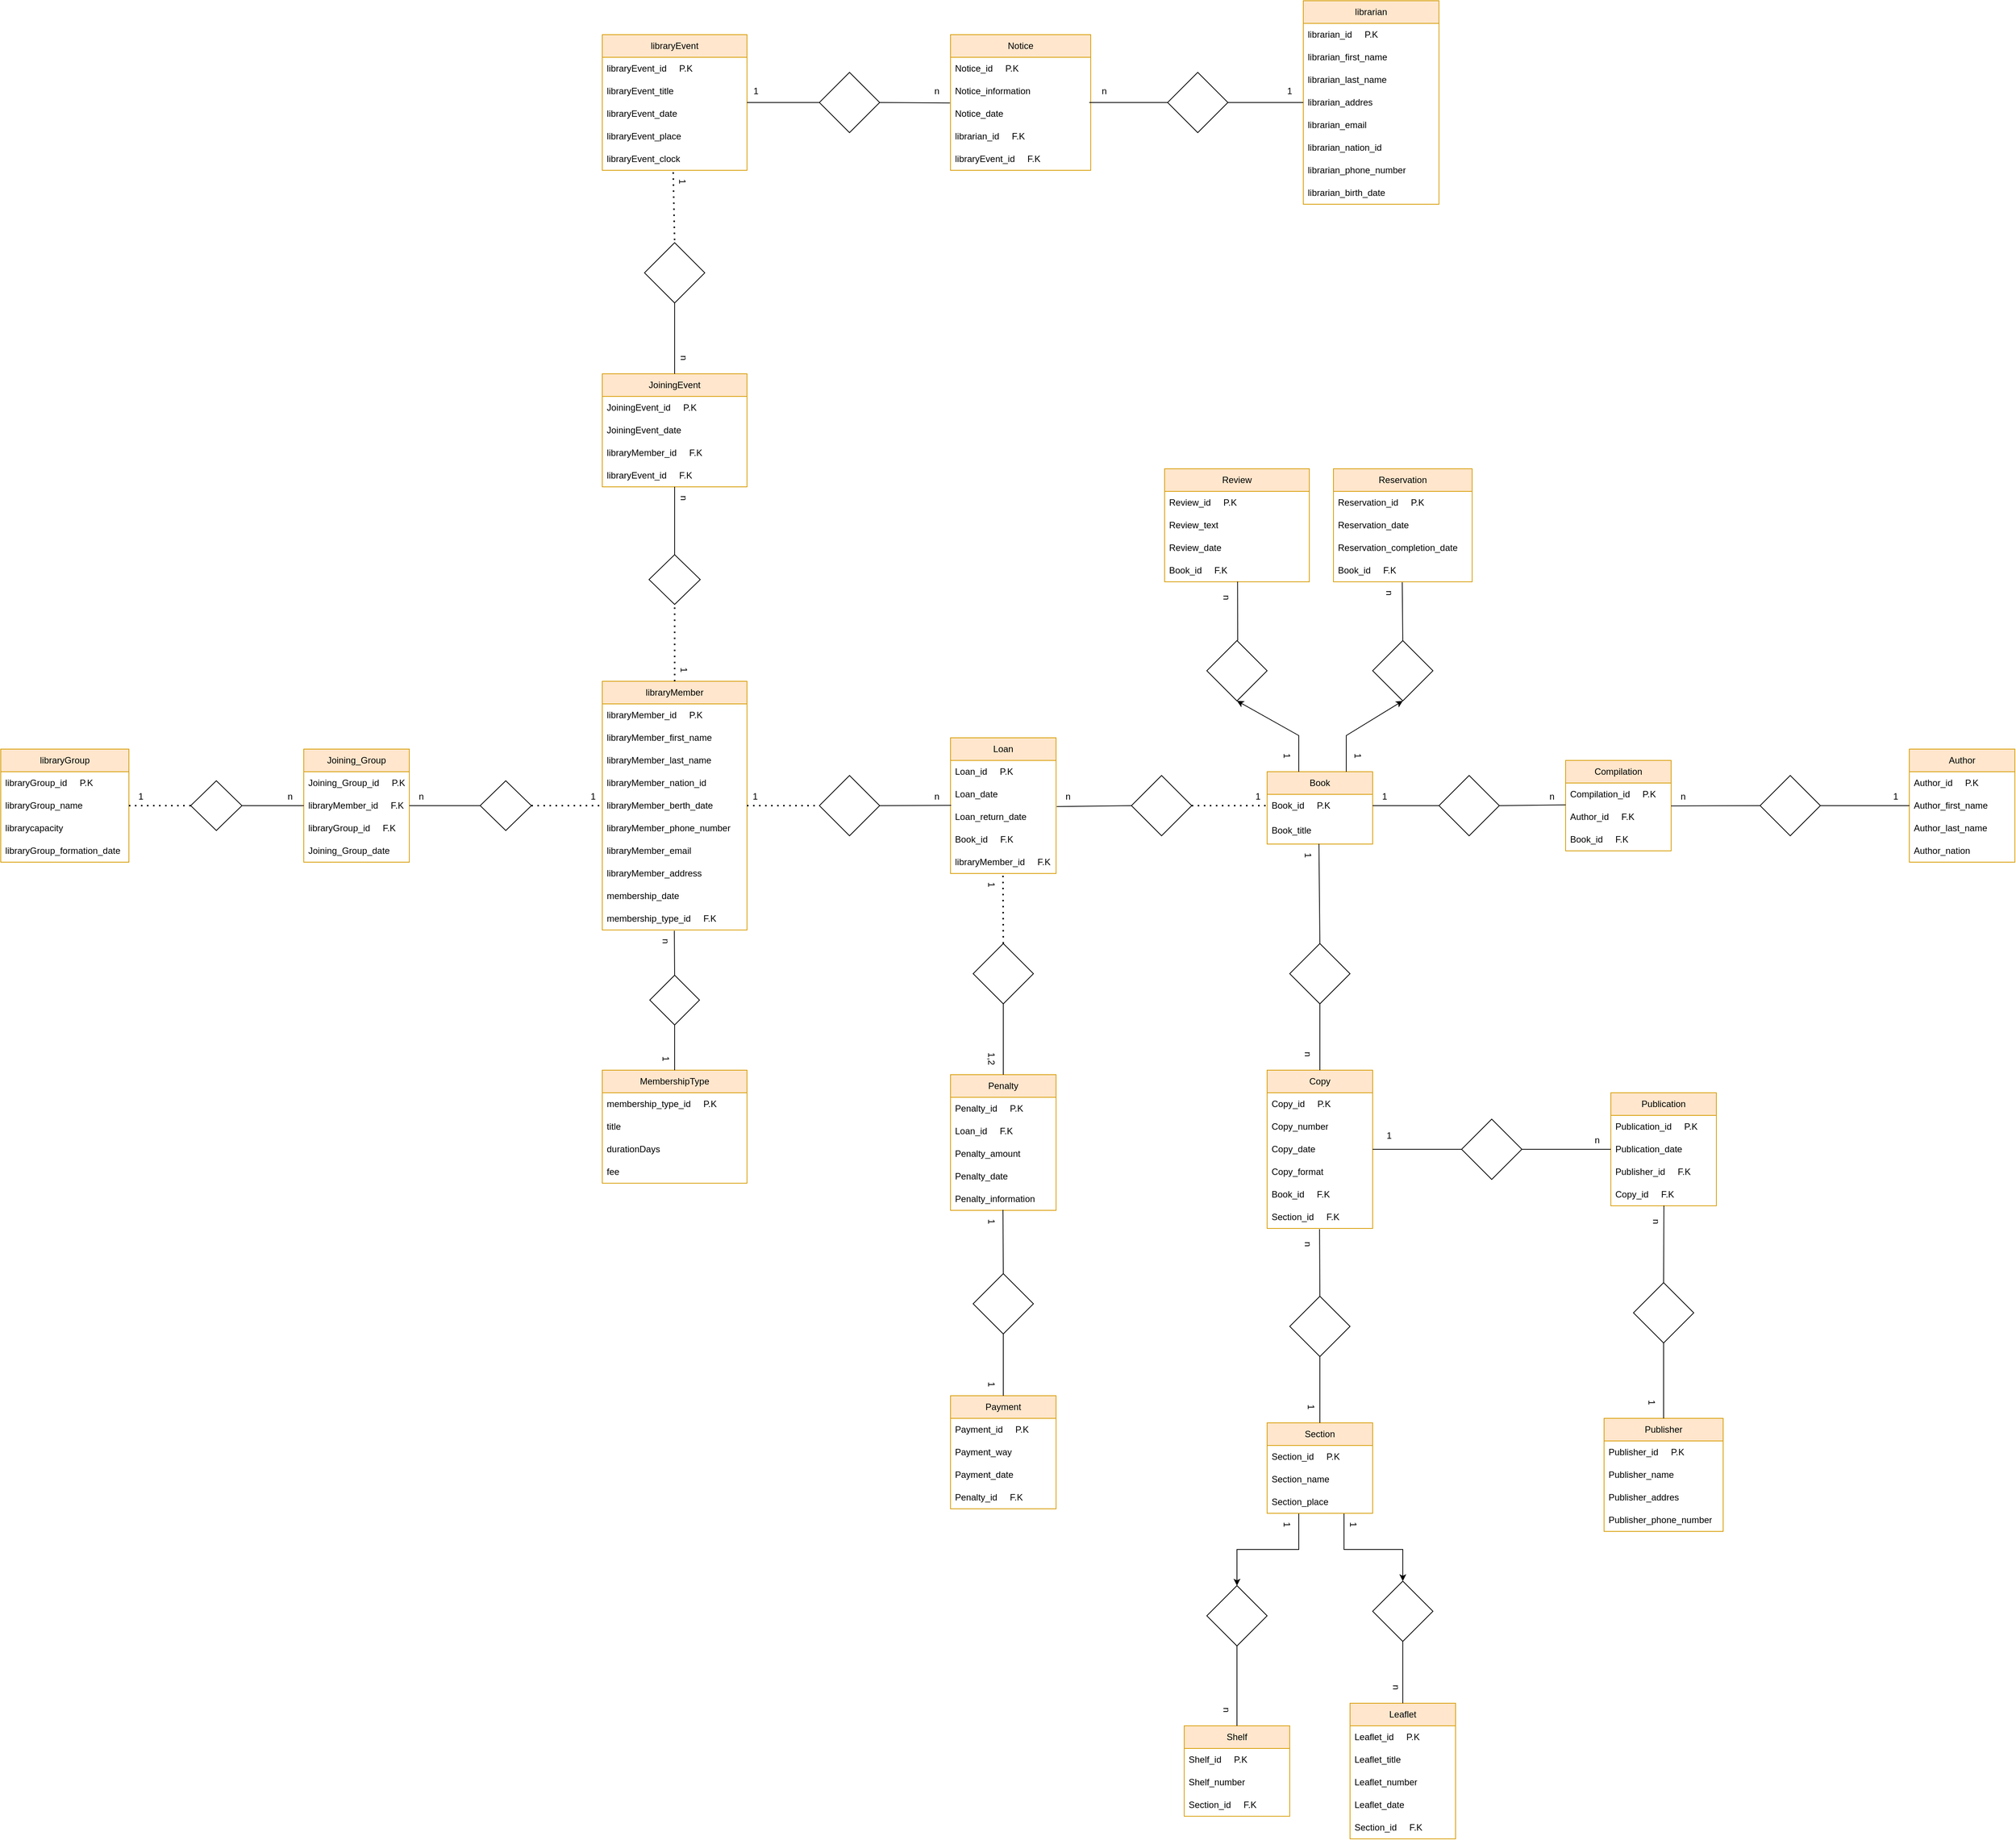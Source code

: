 <mxfile version="26.2.2" pages="3">
  <diagram name="Page-1" id="jwXUnuZrjjziRNIJtzxx">
    <mxGraphModel dx="6000" dy="4365" grid="1" gridSize="6" guides="1" tooltips="1" connect="1" arrows="1" fold="1" page="1" pageScale="1" pageWidth="850" pageHeight="1100" math="0" shadow="0">
      <root>
        <mxCell id="0" />
        <mxCell id="1" parent="0" />
        <mxCell id="kv-vLNv-k37LHlQtemCA-3" value="libraryMember" style="swimlane;fontStyle=0;childLayout=stackLayout;horizontal=1;startSize=30;horizontalStack=0;resizeParent=1;resizeParentMax=0;resizeLast=0;collapsible=1;marginBottom=0;whiteSpace=wrap;html=1;fillColor=#ffe6cc;strokeColor=#d79b00;" parent="1" vertex="1">
          <mxGeometry x="192" y="24" width="192" height="330" as="geometry" />
        </mxCell>
        <mxCell id="kv-vLNv-k37LHlQtemCA-4" value="libraryMember_id&amp;nbsp; &amp;nbsp; &amp;nbsp;P.K" style="text;strokeColor=none;fillColor=none;align=left;verticalAlign=middle;spacingLeft=4;spacingRight=4;overflow=hidden;points=[[0,0.5],[1,0.5]];portConstraint=eastwest;rotatable=0;whiteSpace=wrap;html=1;" parent="kv-vLNv-k37LHlQtemCA-3" vertex="1">
          <mxGeometry y="30" width="192" height="30" as="geometry" />
        </mxCell>
        <mxCell id="kv-vLNv-k37LHlQtemCA-5" value="libraryMember_first_name" style="text;strokeColor=none;fillColor=none;align=left;verticalAlign=middle;spacingLeft=4;spacingRight=4;overflow=hidden;points=[[0,0.5],[1,0.5]];portConstraint=eastwest;rotatable=0;whiteSpace=wrap;html=1;" parent="kv-vLNv-k37LHlQtemCA-3" vertex="1">
          <mxGeometry y="60" width="192" height="30" as="geometry" />
        </mxCell>
        <mxCell id="kv-vLNv-k37LHlQtemCA-7" value="libraryMember_last_name" style="text;strokeColor=none;fillColor=none;align=left;verticalAlign=middle;spacingLeft=4;spacingRight=4;overflow=hidden;points=[[0,0.5],[1,0.5]];portConstraint=eastwest;rotatable=0;whiteSpace=wrap;html=1;" parent="kv-vLNv-k37LHlQtemCA-3" vertex="1">
          <mxGeometry y="90" width="192" height="30" as="geometry" />
        </mxCell>
        <mxCell id="kv-vLNv-k37LHlQtemCA-8" value="libraryMember_nation_id" style="text;strokeColor=none;fillColor=none;align=left;verticalAlign=middle;spacingLeft=4;spacingRight=4;overflow=hidden;points=[[0,0.5],[1,0.5]];portConstraint=eastwest;rotatable=0;whiteSpace=wrap;html=1;" parent="kv-vLNv-k37LHlQtemCA-3" vertex="1">
          <mxGeometry y="120" width="192" height="30" as="geometry" />
        </mxCell>
        <mxCell id="kv-vLNv-k37LHlQtemCA-9" value="libraryMember_berth_date" style="text;strokeColor=none;fillColor=none;align=left;verticalAlign=middle;spacingLeft=4;spacingRight=4;overflow=hidden;points=[[0,0.5],[1,0.5]];portConstraint=eastwest;rotatable=0;whiteSpace=wrap;html=1;" parent="kv-vLNv-k37LHlQtemCA-3" vertex="1">
          <mxGeometry y="150" width="192" height="30" as="geometry" />
        </mxCell>
        <mxCell id="kv-vLNv-k37LHlQtemCA-10" value="libraryMember_phone_number" style="text;strokeColor=none;fillColor=none;align=left;verticalAlign=middle;spacingLeft=4;spacingRight=4;overflow=hidden;points=[[0,0.5],[1,0.5]];portConstraint=eastwest;rotatable=0;whiteSpace=wrap;html=1;" parent="kv-vLNv-k37LHlQtemCA-3" vertex="1">
          <mxGeometry y="180" width="192" height="30" as="geometry" />
        </mxCell>
        <mxCell id="kv-vLNv-k37LHlQtemCA-11" value="libraryMember_email" style="text;strokeColor=none;fillColor=none;align=left;verticalAlign=middle;spacingLeft=4;spacingRight=4;overflow=hidden;points=[[0,0.5],[1,0.5]];portConstraint=eastwest;rotatable=0;whiteSpace=wrap;html=1;" parent="kv-vLNv-k37LHlQtemCA-3" vertex="1">
          <mxGeometry y="210" width="192" height="30" as="geometry" />
        </mxCell>
        <mxCell id="kv-vLNv-k37LHlQtemCA-12" value="libraryMember_address" style="text;strokeColor=none;fillColor=none;align=left;verticalAlign=middle;spacingLeft=4;spacingRight=4;overflow=hidden;points=[[0,0.5],[1,0.5]];portConstraint=eastwest;rotatable=0;whiteSpace=wrap;html=1;" parent="kv-vLNv-k37LHlQtemCA-3" vertex="1">
          <mxGeometry y="240" width="192" height="30" as="geometry" />
        </mxCell>
        <mxCell id="kv-vLNv-k37LHlQtemCA-13" value="membership_date" style="text;strokeColor=none;fillColor=none;align=left;verticalAlign=middle;spacingLeft=4;spacingRight=4;overflow=hidden;points=[[0,0.5],[1,0.5]];portConstraint=eastwest;rotatable=0;whiteSpace=wrap;html=1;" parent="kv-vLNv-k37LHlQtemCA-3" vertex="1">
          <mxGeometry y="270" width="192" height="30" as="geometry" />
        </mxCell>
        <mxCell id="kv-vLNv-k37LHlQtemCA-14" value="membership_type_id&amp;nbsp; &amp;nbsp; &amp;nbsp;F.K" style="text;strokeColor=none;fillColor=none;align=left;verticalAlign=middle;spacingLeft=4;spacingRight=4;overflow=hidden;points=[[0,0.5],[1,0.5]];portConstraint=eastwest;rotatable=0;whiteSpace=wrap;html=1;" parent="kv-vLNv-k37LHlQtemCA-3" vertex="1">
          <mxGeometry y="300" width="192" height="30" as="geometry" />
        </mxCell>
        <mxCell id="kv-vLNv-k37LHlQtemCA-16" style="edgeStyle=orthogonalEdgeStyle;rounded=0;orthogonalLoop=1;jettySize=auto;html=1;exitX=1;exitY=0.5;exitDx=0;exitDy=0;" parent="kv-vLNv-k37LHlQtemCA-3" source="kv-vLNv-k37LHlQtemCA-8" target="kv-vLNv-k37LHlQtemCA-8" edge="1">
          <mxGeometry relative="1" as="geometry" />
        </mxCell>
        <mxCell id="kv-vLNv-k37LHlQtemCA-15" value="" style="rhombus;whiteSpace=wrap;html=1;" parent="1" vertex="1">
          <mxGeometry x="255" y="414" width="66" height="66" as="geometry" />
        </mxCell>
        <mxCell id="kv-vLNv-k37LHlQtemCA-18" value="MembershipType" style="swimlane;fontStyle=0;childLayout=stackLayout;horizontal=1;startSize=30;horizontalStack=0;resizeParent=1;resizeParentMax=0;resizeLast=0;collapsible=1;marginBottom=0;whiteSpace=wrap;html=1;fillColor=#ffe6cc;strokeColor=#d79b00;" parent="1" vertex="1">
          <mxGeometry x="192" y="540" width="192" height="150" as="geometry" />
        </mxCell>
        <mxCell id="kv-vLNv-k37LHlQtemCA-19" value="membership_type_id&amp;nbsp; &amp;nbsp; &amp;nbsp;P.K" style="text;strokeColor=none;fillColor=none;align=left;verticalAlign=middle;spacingLeft=4;spacingRight=4;overflow=hidden;points=[[0,0.5],[1,0.5]];portConstraint=eastwest;rotatable=0;whiteSpace=wrap;html=1;" parent="kv-vLNv-k37LHlQtemCA-18" vertex="1">
          <mxGeometry y="30" width="192" height="30" as="geometry" />
        </mxCell>
        <mxCell id="kv-vLNv-k37LHlQtemCA-20" value="title" style="text;strokeColor=none;fillColor=none;align=left;verticalAlign=middle;spacingLeft=4;spacingRight=4;overflow=hidden;points=[[0,0.5],[1,0.5]];portConstraint=eastwest;rotatable=0;whiteSpace=wrap;html=1;" parent="kv-vLNv-k37LHlQtemCA-18" vertex="1">
          <mxGeometry y="60" width="192" height="30" as="geometry" />
        </mxCell>
        <mxCell id="kv-vLNv-k37LHlQtemCA-21" value="durationDays" style="text;strokeColor=none;fillColor=none;align=left;verticalAlign=middle;spacingLeft=4;spacingRight=4;overflow=hidden;points=[[0,0.5],[1,0.5]];portConstraint=eastwest;rotatable=0;whiteSpace=wrap;html=1;" parent="kv-vLNv-k37LHlQtemCA-18" vertex="1">
          <mxGeometry y="90" width="192" height="30" as="geometry" />
        </mxCell>
        <mxCell id="kv-vLNv-k37LHlQtemCA-23" value="fee" style="text;strokeColor=none;fillColor=none;align=left;verticalAlign=middle;spacingLeft=4;spacingRight=4;overflow=hidden;points=[[0,0.5],[1,0.5]];portConstraint=eastwest;rotatable=0;whiteSpace=wrap;html=1;" parent="kv-vLNv-k37LHlQtemCA-18" vertex="1">
          <mxGeometry y="120" width="192" height="30" as="geometry" />
        </mxCell>
        <mxCell id="kv-vLNv-k37LHlQtemCA-24" value="" style="rhombus;whiteSpace=wrap;html=1;" parent="1" vertex="1">
          <mxGeometry x="30" y="156" width="68" height="66" as="geometry" />
        </mxCell>
        <mxCell id="kv-vLNv-k37LHlQtemCA-26" value="Joining_Group" style="swimlane;fontStyle=0;childLayout=stackLayout;horizontal=1;startSize=30;horizontalStack=0;resizeParent=1;resizeParentMax=0;resizeLast=0;collapsible=1;marginBottom=0;whiteSpace=wrap;html=1;fillColor=#ffe6cc;strokeColor=#d79b00;" parent="1" vertex="1">
          <mxGeometry x="-204" y="114" width="140" height="150" as="geometry" />
        </mxCell>
        <mxCell id="kv-vLNv-k37LHlQtemCA-27" value="Joining_Group_id&amp;nbsp; &amp;nbsp; &amp;nbsp;P.K" style="text;strokeColor=none;fillColor=none;align=left;verticalAlign=middle;spacingLeft=4;spacingRight=4;overflow=hidden;points=[[0,0.5],[1,0.5]];portConstraint=eastwest;rotatable=0;whiteSpace=wrap;html=1;" parent="kv-vLNv-k37LHlQtemCA-26" vertex="1">
          <mxGeometry y="30" width="140" height="30" as="geometry" />
        </mxCell>
        <mxCell id="kv-vLNv-k37LHlQtemCA-28" value="libraryMember_id&amp;nbsp; &amp;nbsp; &amp;nbsp;F.K" style="text;strokeColor=none;fillColor=none;align=left;verticalAlign=middle;spacingLeft=4;spacingRight=4;overflow=hidden;points=[[0,0.5],[1,0.5]];portConstraint=eastwest;rotatable=0;whiteSpace=wrap;html=1;" parent="kv-vLNv-k37LHlQtemCA-26" vertex="1">
          <mxGeometry y="60" width="140" height="30" as="geometry" />
        </mxCell>
        <mxCell id="kv-vLNv-k37LHlQtemCA-29" value="libraryGroup_id&amp;nbsp; &amp;nbsp; &amp;nbsp;F.K" style="text;strokeColor=none;fillColor=none;align=left;verticalAlign=middle;spacingLeft=4;spacingRight=4;overflow=hidden;points=[[0,0.5],[1,0.5]];portConstraint=eastwest;rotatable=0;whiteSpace=wrap;html=1;" parent="kv-vLNv-k37LHlQtemCA-26" vertex="1">
          <mxGeometry y="90" width="140" height="30" as="geometry" />
        </mxCell>
        <mxCell id="kv-vLNv-k37LHlQtemCA-30" value="Joining_Group_date" style="text;strokeColor=none;fillColor=none;align=left;verticalAlign=middle;spacingLeft=4;spacingRight=4;overflow=hidden;points=[[0,0.5],[1,0.5]];portConstraint=eastwest;rotatable=0;whiteSpace=wrap;html=1;" parent="kv-vLNv-k37LHlQtemCA-26" vertex="1">
          <mxGeometry y="120" width="140" height="30" as="geometry" />
        </mxCell>
        <mxCell id="kv-vLNv-k37LHlQtemCA-32" value="" style="rhombus;whiteSpace=wrap;html=1;" parent="1" vertex="1">
          <mxGeometry x="-354" y="156" width="68" height="66" as="geometry" />
        </mxCell>
        <mxCell id="kv-vLNv-k37LHlQtemCA-34" value="libraryGroup" style="swimlane;fontStyle=0;childLayout=stackLayout;horizontal=1;startSize=30;horizontalStack=0;resizeParent=1;resizeParentMax=0;resizeLast=0;collapsible=1;marginBottom=0;whiteSpace=wrap;html=1;fillColor=#ffe6cc;strokeColor=#d79b00;" parent="1" vertex="1">
          <mxGeometry x="-606" y="114" width="170" height="150" as="geometry" />
        </mxCell>
        <mxCell id="kv-vLNv-k37LHlQtemCA-35" value="libraryGroup_id&amp;nbsp; &amp;nbsp; &amp;nbsp;P.K" style="text;strokeColor=none;fillColor=none;align=left;verticalAlign=middle;spacingLeft=4;spacingRight=4;overflow=hidden;points=[[0,0.5],[1,0.5]];portConstraint=eastwest;rotatable=0;whiteSpace=wrap;html=1;" parent="kv-vLNv-k37LHlQtemCA-34" vertex="1">
          <mxGeometry y="30" width="170" height="30" as="geometry" />
        </mxCell>
        <mxCell id="kv-vLNv-k37LHlQtemCA-36" value="libraryGroup_name" style="text;strokeColor=none;fillColor=none;align=left;verticalAlign=middle;spacingLeft=4;spacingRight=4;overflow=hidden;points=[[0,0.5],[1,0.5]];portConstraint=eastwest;rotatable=0;whiteSpace=wrap;html=1;" parent="kv-vLNv-k37LHlQtemCA-34" vertex="1">
          <mxGeometry y="60" width="170" height="30" as="geometry" />
        </mxCell>
        <mxCell id="kv-vLNv-k37LHlQtemCA-37" value="librarycapacity" style="text;strokeColor=none;fillColor=none;align=left;verticalAlign=middle;spacingLeft=4;spacingRight=4;overflow=hidden;points=[[0,0.5],[1,0.5]];portConstraint=eastwest;rotatable=0;whiteSpace=wrap;html=1;" parent="kv-vLNv-k37LHlQtemCA-34" vertex="1">
          <mxGeometry y="90" width="170" height="30" as="geometry" />
        </mxCell>
        <mxCell id="kv-vLNv-k37LHlQtemCA-38" value="libraryGroup_formation_date" style="text;strokeColor=none;fillColor=none;align=left;verticalAlign=middle;spacingLeft=4;spacingRight=4;overflow=hidden;points=[[0,0.5],[1,0.5]];portConstraint=eastwest;rotatable=0;whiteSpace=wrap;html=1;" parent="kv-vLNv-k37LHlQtemCA-34" vertex="1">
          <mxGeometry y="120" width="170" height="30" as="geometry" />
        </mxCell>
        <mxCell id="kv-vLNv-k37LHlQtemCA-40" value="" style="rhombus;whiteSpace=wrap;html=1;" parent="1" vertex="1">
          <mxGeometry x="254" y="-144" width="68" height="66" as="geometry" />
        </mxCell>
        <mxCell id="kv-vLNv-k37LHlQtemCA-42" value="JoiningEvent" style="swimlane;fontStyle=0;childLayout=stackLayout;horizontal=1;startSize=30;horizontalStack=0;resizeParent=1;resizeParentMax=0;resizeLast=0;collapsible=1;marginBottom=0;whiteSpace=wrap;html=1;fillColor=#ffe6cc;strokeColor=#d79b00;" parent="1" vertex="1">
          <mxGeometry x="192" y="-384" width="192" height="150" as="geometry" />
        </mxCell>
        <mxCell id="kv-vLNv-k37LHlQtemCA-43" value="JoiningEvent_id&amp;nbsp; &amp;nbsp; &amp;nbsp;P.K" style="text;strokeColor=none;fillColor=none;align=left;verticalAlign=middle;spacingLeft=4;spacingRight=4;overflow=hidden;points=[[0,0.5],[1,0.5]];portConstraint=eastwest;rotatable=0;whiteSpace=wrap;html=1;" parent="kv-vLNv-k37LHlQtemCA-42" vertex="1">
          <mxGeometry y="30" width="192" height="30" as="geometry" />
        </mxCell>
        <mxCell id="kv-vLNv-k37LHlQtemCA-44" value="JoiningEvent_date" style="text;strokeColor=none;fillColor=none;align=left;verticalAlign=middle;spacingLeft=4;spacingRight=4;overflow=hidden;points=[[0,0.5],[1,0.5]];portConstraint=eastwest;rotatable=0;whiteSpace=wrap;html=1;" parent="kv-vLNv-k37LHlQtemCA-42" vertex="1">
          <mxGeometry y="60" width="192" height="30" as="geometry" />
        </mxCell>
        <mxCell id="kv-vLNv-k37LHlQtemCA-45" value="libraryMember_id&amp;nbsp; &amp;nbsp; &amp;nbsp;F.K" style="text;strokeColor=none;fillColor=none;align=left;verticalAlign=middle;spacingLeft=4;spacingRight=4;overflow=hidden;points=[[0,0.5],[1,0.5]];portConstraint=eastwest;rotatable=0;whiteSpace=wrap;html=1;" parent="kv-vLNv-k37LHlQtemCA-42" vertex="1">
          <mxGeometry y="90" width="192" height="30" as="geometry" />
        </mxCell>
        <mxCell id="kv-vLNv-k37LHlQtemCA-46" value="libraryEvent_id&amp;nbsp; &amp;nbsp; &amp;nbsp;F.K" style="text;strokeColor=none;fillColor=none;align=left;verticalAlign=middle;spacingLeft=4;spacingRight=4;overflow=hidden;points=[[0,0.5],[1,0.5]];portConstraint=eastwest;rotatable=0;whiteSpace=wrap;html=1;" parent="kv-vLNv-k37LHlQtemCA-42" vertex="1">
          <mxGeometry y="120" width="192" height="30" as="geometry" />
        </mxCell>
        <mxCell id="kv-vLNv-k37LHlQtemCA-51" value="" style="rhombus;whiteSpace=wrap;html=1;" parent="1" vertex="1">
          <mxGeometry x="248" y="-558" width="80" height="80" as="geometry" />
        </mxCell>
        <mxCell id="kv-vLNv-k37LHlQtemCA-53" value="libraryEvent" style="swimlane;fontStyle=0;childLayout=stackLayout;horizontal=1;startSize=30;horizontalStack=0;resizeParent=1;resizeParentMax=0;resizeLast=0;collapsible=1;marginBottom=0;whiteSpace=wrap;html=1;fillColor=#ffe6cc;strokeColor=#d79b00;" parent="1" vertex="1">
          <mxGeometry x="192" y="-834" width="192" height="180" as="geometry" />
        </mxCell>
        <mxCell id="kv-vLNv-k37LHlQtemCA-54" value="libraryEvent_id&amp;nbsp; &amp;nbsp; &amp;nbsp;P.K" style="text;strokeColor=none;fillColor=none;align=left;verticalAlign=middle;spacingLeft=4;spacingRight=4;overflow=hidden;points=[[0,0.5],[1,0.5]];portConstraint=eastwest;rotatable=0;whiteSpace=wrap;html=1;" parent="kv-vLNv-k37LHlQtemCA-53" vertex="1">
          <mxGeometry y="30" width="192" height="30" as="geometry" />
        </mxCell>
        <mxCell id="kv-vLNv-k37LHlQtemCA-55" value="libraryEvent_title" style="text;strokeColor=none;fillColor=none;align=left;verticalAlign=middle;spacingLeft=4;spacingRight=4;overflow=hidden;points=[[0,0.5],[1,0.5]];portConstraint=eastwest;rotatable=0;whiteSpace=wrap;html=1;" parent="kv-vLNv-k37LHlQtemCA-53" vertex="1">
          <mxGeometry y="60" width="192" height="30" as="geometry" />
        </mxCell>
        <mxCell id="kv-vLNv-k37LHlQtemCA-56" value="libraryEvent_date" style="text;strokeColor=none;fillColor=none;align=left;verticalAlign=middle;spacingLeft=4;spacingRight=4;overflow=hidden;points=[[0,0.5],[1,0.5]];portConstraint=eastwest;rotatable=0;whiteSpace=wrap;html=1;" parent="kv-vLNv-k37LHlQtemCA-53" vertex="1">
          <mxGeometry y="90" width="192" height="30" as="geometry" />
        </mxCell>
        <mxCell id="kv-vLNv-k37LHlQtemCA-57" value="libraryEvent_place" style="text;strokeColor=none;fillColor=none;align=left;verticalAlign=middle;spacingLeft=4;spacingRight=4;overflow=hidden;points=[[0,0.5],[1,0.5]];portConstraint=eastwest;rotatable=0;whiteSpace=wrap;html=1;" parent="kv-vLNv-k37LHlQtemCA-53" vertex="1">
          <mxGeometry y="120" width="192" height="30" as="geometry" />
        </mxCell>
        <mxCell id="kv-vLNv-k37LHlQtemCA-58" value="libraryEvent_clock" style="text;strokeColor=none;fillColor=none;align=left;verticalAlign=middle;spacingLeft=4;spacingRight=4;overflow=hidden;points=[[0,0.5],[1,0.5]];portConstraint=eastwest;rotatable=0;whiteSpace=wrap;html=1;" parent="kv-vLNv-k37LHlQtemCA-53" vertex="1">
          <mxGeometry y="150" width="192" height="30" as="geometry" />
        </mxCell>
        <mxCell id="kv-vLNv-k37LHlQtemCA-60" value="" style="rhombus;whiteSpace=wrap;html=1;" parent="1" vertex="1">
          <mxGeometry x="480" y="-784" width="80" height="80" as="geometry" />
        </mxCell>
        <mxCell id="kv-vLNv-k37LHlQtemCA-62" value="Notice" style="swimlane;fontStyle=0;childLayout=stackLayout;horizontal=1;startSize=30;horizontalStack=0;resizeParent=1;resizeParentMax=0;resizeLast=0;collapsible=1;marginBottom=0;whiteSpace=wrap;html=1;fillColor=#ffe6cc;strokeColor=#d79b00;" parent="1" vertex="1">
          <mxGeometry x="654" y="-834" width="186" height="180" as="geometry" />
        </mxCell>
        <mxCell id="kv-vLNv-k37LHlQtemCA-63" value="Notice_id&amp;nbsp; &amp;nbsp; &amp;nbsp;P.K" style="text;strokeColor=none;fillColor=none;align=left;verticalAlign=middle;spacingLeft=4;spacingRight=4;overflow=hidden;points=[[0,0.5],[1,0.5]];portConstraint=eastwest;rotatable=0;whiteSpace=wrap;html=1;" parent="kv-vLNv-k37LHlQtemCA-62" vertex="1">
          <mxGeometry y="30" width="186" height="30" as="geometry" />
        </mxCell>
        <mxCell id="kv-vLNv-k37LHlQtemCA-64" value="Notice_information" style="text;strokeColor=none;fillColor=none;align=left;verticalAlign=middle;spacingLeft=4;spacingRight=4;overflow=hidden;points=[[0,0.5],[1,0.5]];portConstraint=eastwest;rotatable=0;whiteSpace=wrap;html=1;" parent="kv-vLNv-k37LHlQtemCA-62" vertex="1">
          <mxGeometry y="60" width="186" height="30" as="geometry" />
        </mxCell>
        <mxCell id="kv-vLNv-k37LHlQtemCA-65" value="Notice_date" style="text;strokeColor=none;fillColor=none;align=left;verticalAlign=middle;spacingLeft=4;spacingRight=4;overflow=hidden;points=[[0,0.5],[1,0.5]];portConstraint=eastwest;rotatable=0;whiteSpace=wrap;html=1;" parent="kv-vLNv-k37LHlQtemCA-62" vertex="1">
          <mxGeometry y="90" width="186" height="30" as="geometry" />
        </mxCell>
        <mxCell id="kv-vLNv-k37LHlQtemCA-66" value="librarian_id&amp;nbsp; &amp;nbsp; &amp;nbsp;F.K" style="text;strokeColor=none;fillColor=none;align=left;verticalAlign=middle;spacingLeft=4;spacingRight=4;overflow=hidden;points=[[0,0.5],[1,0.5]];portConstraint=eastwest;rotatable=0;whiteSpace=wrap;html=1;" parent="kv-vLNv-k37LHlQtemCA-62" vertex="1">
          <mxGeometry y="120" width="186" height="30" as="geometry" />
        </mxCell>
        <mxCell id="kv-vLNv-k37LHlQtemCA-67" value="libraryEvent_id&amp;nbsp; &amp;nbsp; &amp;nbsp;F.K" style="text;strokeColor=none;fillColor=none;align=left;verticalAlign=middle;spacingLeft=4;spacingRight=4;overflow=hidden;points=[[0,0.5],[1,0.5]];portConstraint=eastwest;rotatable=0;whiteSpace=wrap;html=1;" parent="kv-vLNv-k37LHlQtemCA-62" vertex="1">
          <mxGeometry y="150" width="186" height="30" as="geometry" />
        </mxCell>
        <mxCell id="kv-vLNv-k37LHlQtemCA-69" value="" style="rhombus;whiteSpace=wrap;html=1;" parent="1" vertex="1">
          <mxGeometry x="942" y="-784" width="80" height="80" as="geometry" />
        </mxCell>
        <mxCell id="kv-vLNv-k37LHlQtemCA-71" value="librarian" style="swimlane;fontStyle=0;childLayout=stackLayout;horizontal=1;startSize=30;horizontalStack=0;resizeParent=1;resizeParentMax=0;resizeLast=0;collapsible=1;marginBottom=0;whiteSpace=wrap;html=1;fillColor=#ffe6cc;strokeColor=#d79b00;" parent="1" vertex="1">
          <mxGeometry x="1122" y="-879" width="180" height="270" as="geometry" />
        </mxCell>
        <mxCell id="kv-vLNv-k37LHlQtemCA-72" value="librarian_id&amp;nbsp; &amp;nbsp; &amp;nbsp;P.K" style="text;strokeColor=none;fillColor=none;align=left;verticalAlign=middle;spacingLeft=4;spacingRight=4;overflow=hidden;points=[[0,0.5],[1,0.5]];portConstraint=eastwest;rotatable=0;whiteSpace=wrap;html=1;" parent="kv-vLNv-k37LHlQtemCA-71" vertex="1">
          <mxGeometry y="30" width="180" height="30" as="geometry" />
        </mxCell>
        <mxCell id="kv-vLNv-k37LHlQtemCA-73" value="librarian_first_name" style="text;strokeColor=none;fillColor=none;align=left;verticalAlign=middle;spacingLeft=4;spacingRight=4;overflow=hidden;points=[[0,0.5],[1,0.5]];portConstraint=eastwest;rotatable=0;whiteSpace=wrap;html=1;" parent="kv-vLNv-k37LHlQtemCA-71" vertex="1">
          <mxGeometry y="60" width="180" height="30" as="geometry" />
        </mxCell>
        <mxCell id="kv-vLNv-k37LHlQtemCA-74" value="librarian_last_name" style="text;strokeColor=none;fillColor=none;align=left;verticalAlign=middle;spacingLeft=4;spacingRight=4;overflow=hidden;points=[[0,0.5],[1,0.5]];portConstraint=eastwest;rotatable=0;whiteSpace=wrap;html=1;" parent="kv-vLNv-k37LHlQtemCA-71" vertex="1">
          <mxGeometry y="90" width="180" height="30" as="geometry" />
        </mxCell>
        <mxCell id="kv-vLNv-k37LHlQtemCA-75" value="librarian_addres" style="text;strokeColor=none;fillColor=none;align=left;verticalAlign=middle;spacingLeft=4;spacingRight=4;overflow=hidden;points=[[0,0.5],[1,0.5]];portConstraint=eastwest;rotatable=0;whiteSpace=wrap;html=1;" parent="kv-vLNv-k37LHlQtemCA-71" vertex="1">
          <mxGeometry y="120" width="180" height="30" as="geometry" />
        </mxCell>
        <mxCell id="kv-vLNv-k37LHlQtemCA-76" value="librarian_email" style="text;strokeColor=none;fillColor=none;align=left;verticalAlign=middle;spacingLeft=4;spacingRight=4;overflow=hidden;points=[[0,0.5],[1,0.5]];portConstraint=eastwest;rotatable=0;whiteSpace=wrap;html=1;" parent="kv-vLNv-k37LHlQtemCA-71" vertex="1">
          <mxGeometry y="150" width="180" height="30" as="geometry" />
        </mxCell>
        <mxCell id="kv-vLNv-k37LHlQtemCA-77" value="librarian_nation_id" style="text;strokeColor=none;fillColor=none;align=left;verticalAlign=middle;spacingLeft=4;spacingRight=4;overflow=hidden;points=[[0,0.5],[1,0.5]];portConstraint=eastwest;rotatable=0;whiteSpace=wrap;html=1;" parent="kv-vLNv-k37LHlQtemCA-71" vertex="1">
          <mxGeometry y="180" width="180" height="30" as="geometry" />
        </mxCell>
        <mxCell id="kv-vLNv-k37LHlQtemCA-78" value="librarian_phone_number" style="text;strokeColor=none;fillColor=none;align=left;verticalAlign=middle;spacingLeft=4;spacingRight=4;overflow=hidden;points=[[0,0.5],[1,0.5]];portConstraint=eastwest;rotatable=0;whiteSpace=wrap;html=1;" parent="kv-vLNv-k37LHlQtemCA-71" vertex="1">
          <mxGeometry y="210" width="180" height="30" as="geometry" />
        </mxCell>
        <mxCell id="kv-vLNv-k37LHlQtemCA-79" value="librarian_birth_date" style="text;strokeColor=none;fillColor=none;align=left;verticalAlign=middle;spacingLeft=4;spacingRight=4;overflow=hidden;points=[[0,0.5],[1,0.5]];portConstraint=eastwest;rotatable=0;whiteSpace=wrap;html=1;" parent="kv-vLNv-k37LHlQtemCA-71" vertex="1">
          <mxGeometry y="240" width="180" height="30" as="geometry" />
        </mxCell>
        <mxCell id="kv-vLNv-k37LHlQtemCA-81" value="" style="rhombus;whiteSpace=wrap;html=1;" parent="1" vertex="1">
          <mxGeometry x="480" y="149" width="80" height="80" as="geometry" />
        </mxCell>
        <mxCell id="kv-vLNv-k37LHlQtemCA-83" value="&lt;span style=&quot;text-align: left;&quot;&gt;Loan&lt;/span&gt;" style="swimlane;fontStyle=0;childLayout=stackLayout;horizontal=1;startSize=30;horizontalStack=0;resizeParent=1;resizeParentMax=0;resizeLast=0;collapsible=1;marginBottom=0;whiteSpace=wrap;html=1;fillColor=#ffe6cc;strokeColor=#d79b00;" parent="1" vertex="1">
          <mxGeometry x="654" y="99" width="140" height="180" as="geometry" />
        </mxCell>
        <mxCell id="kv-vLNv-k37LHlQtemCA-84" value="Loan_id&amp;nbsp; &amp;nbsp; &amp;nbsp;P.K" style="text;strokeColor=none;fillColor=none;align=left;verticalAlign=middle;spacingLeft=4;spacingRight=4;overflow=hidden;points=[[0,0.5],[1,0.5]];portConstraint=eastwest;rotatable=0;whiteSpace=wrap;html=1;" parent="kv-vLNv-k37LHlQtemCA-83" vertex="1">
          <mxGeometry y="30" width="140" height="30" as="geometry" />
        </mxCell>
        <mxCell id="kv-vLNv-k37LHlQtemCA-85" value="Loan_date" style="text;strokeColor=none;fillColor=none;align=left;verticalAlign=middle;spacingLeft=4;spacingRight=4;overflow=hidden;points=[[0,0.5],[1,0.5]];portConstraint=eastwest;rotatable=0;whiteSpace=wrap;html=1;" parent="kv-vLNv-k37LHlQtemCA-83" vertex="1">
          <mxGeometry y="60" width="140" height="30" as="geometry" />
        </mxCell>
        <mxCell id="kv-vLNv-k37LHlQtemCA-86" value="Loan_return_date" style="text;strokeColor=none;fillColor=none;align=left;verticalAlign=middle;spacingLeft=4;spacingRight=4;overflow=hidden;points=[[0,0.5],[1,0.5]];portConstraint=eastwest;rotatable=0;whiteSpace=wrap;html=1;" parent="kv-vLNv-k37LHlQtemCA-83" vertex="1">
          <mxGeometry y="90" width="140" height="30" as="geometry" />
        </mxCell>
        <mxCell id="kv-vLNv-k37LHlQtemCA-87" value="Book_id&amp;nbsp; &amp;nbsp; &amp;nbsp;F.K" style="text;strokeColor=none;fillColor=none;align=left;verticalAlign=middle;spacingLeft=4;spacingRight=4;overflow=hidden;points=[[0,0.5],[1,0.5]];portConstraint=eastwest;rotatable=0;whiteSpace=wrap;html=1;" parent="kv-vLNv-k37LHlQtemCA-83" vertex="1">
          <mxGeometry y="120" width="140" height="30" as="geometry" />
        </mxCell>
        <mxCell id="kv-vLNv-k37LHlQtemCA-88" value="libraryMember_id&amp;nbsp; &amp;nbsp; &amp;nbsp;F.K" style="text;strokeColor=none;fillColor=none;align=left;verticalAlign=middle;spacingLeft=4;spacingRight=4;overflow=hidden;points=[[0,0.5],[1,0.5]];portConstraint=eastwest;rotatable=0;whiteSpace=wrap;html=1;" parent="kv-vLNv-k37LHlQtemCA-83" vertex="1">
          <mxGeometry y="150" width="140" height="30" as="geometry" />
        </mxCell>
        <mxCell id="kv-vLNv-k37LHlQtemCA-91" value="" style="rhombus;whiteSpace=wrap;html=1;" parent="1" vertex="1">
          <mxGeometry x="894" y="149" width="80" height="80" as="geometry" />
        </mxCell>
        <mxCell id="kv-vLNv-k37LHlQtemCA-93" value="Book" style="swimlane;fontStyle=0;childLayout=stackLayout;horizontal=1;startSize=30;horizontalStack=0;resizeParent=1;resizeParentMax=0;resizeLast=0;collapsible=1;marginBottom=0;whiteSpace=wrap;html=1;fillColor=#ffe6cc;strokeColor=#d79b00;" parent="1" vertex="1">
          <mxGeometry x="1074" y="144" width="140" height="96" as="geometry" />
        </mxCell>
        <mxCell id="kv-vLNv-k37LHlQtemCA-98" value="Book_id&amp;nbsp; &amp;nbsp; &amp;nbsp;P.K" style="text;strokeColor=none;fillColor=none;align=left;verticalAlign=middle;spacingLeft=4;spacingRight=4;overflow=hidden;points=[[0,0.5],[1,0.5]];portConstraint=eastwest;rotatable=0;whiteSpace=wrap;html=1;" parent="kv-vLNv-k37LHlQtemCA-93" vertex="1">
          <mxGeometry y="30" width="140" height="30" as="geometry" />
        </mxCell>
        <mxCell id="kv-vLNv-k37LHlQtemCA-94" value="Book_title" style="text;strokeColor=none;fillColor=none;align=left;verticalAlign=middle;spacingLeft=4;spacingRight=4;overflow=hidden;points=[[0,0.5],[1,0.5]];portConstraint=eastwest;rotatable=0;whiteSpace=wrap;html=1;" parent="kv-vLNv-k37LHlQtemCA-93" vertex="1">
          <mxGeometry y="60" width="140" height="36" as="geometry" />
        </mxCell>
        <mxCell id="kv-vLNv-k37LHlQtemCA-100" value="" style="rhombus;whiteSpace=wrap;html=1;" parent="1" vertex="1">
          <mxGeometry x="1302" y="149" width="80" height="80" as="geometry" />
        </mxCell>
        <mxCell id="kv-vLNv-k37LHlQtemCA-102" value="Compilation" style="swimlane;fontStyle=0;childLayout=stackLayout;horizontal=1;startSize=30;horizontalStack=0;resizeParent=1;resizeParentMax=0;resizeLast=0;collapsible=1;marginBottom=0;whiteSpace=wrap;html=1;fillColor=#ffe6cc;strokeColor=#d79b00;" parent="1" vertex="1">
          <mxGeometry x="1470" y="129" width="140" height="120" as="geometry" />
        </mxCell>
        <mxCell id="kv-vLNv-k37LHlQtemCA-103" value="Compilation_id&amp;nbsp; &amp;nbsp; &amp;nbsp;P.K" style="text;strokeColor=none;fillColor=none;align=left;verticalAlign=middle;spacingLeft=4;spacingRight=4;overflow=hidden;points=[[0,0.5],[1,0.5]];portConstraint=eastwest;rotatable=0;whiteSpace=wrap;html=1;" parent="kv-vLNv-k37LHlQtemCA-102" vertex="1">
          <mxGeometry y="30" width="140" height="30" as="geometry" />
        </mxCell>
        <mxCell id="kv-vLNv-k37LHlQtemCA-104" value="Author_id&amp;nbsp; &amp;nbsp; &amp;nbsp;F.K" style="text;strokeColor=none;fillColor=none;align=left;verticalAlign=middle;spacingLeft=4;spacingRight=4;overflow=hidden;points=[[0,0.5],[1,0.5]];portConstraint=eastwest;rotatable=0;whiteSpace=wrap;html=1;" parent="kv-vLNv-k37LHlQtemCA-102" vertex="1">
          <mxGeometry y="60" width="140" height="30" as="geometry" />
        </mxCell>
        <mxCell id="kv-vLNv-k37LHlQtemCA-106" value="Book_id&amp;nbsp; &amp;nbsp; &amp;nbsp;F.K" style="text;strokeColor=none;fillColor=none;align=left;verticalAlign=middle;spacingLeft=4;spacingRight=4;overflow=hidden;points=[[0,0.5],[1,0.5]];portConstraint=eastwest;rotatable=0;whiteSpace=wrap;html=1;" parent="kv-vLNv-k37LHlQtemCA-102" vertex="1">
          <mxGeometry y="90" width="140" height="30" as="geometry" />
        </mxCell>
        <mxCell id="tKyiOV9jWs2FuvqC6Y-0-1" value="" style="rhombus;whiteSpace=wrap;html=1;" vertex="1" parent="1">
          <mxGeometry x="684" y="372" width="80" height="80" as="geometry" />
        </mxCell>
        <mxCell id="tKyiOV9jWs2FuvqC6Y-0-3" value="Penalty" style="swimlane;fontStyle=0;childLayout=stackLayout;horizontal=1;startSize=30;horizontalStack=0;resizeParent=1;resizeParentMax=0;resizeLast=0;collapsible=1;marginBottom=0;whiteSpace=wrap;html=1;fillColor=#ffe6cc;strokeColor=#d79b00;" vertex="1" parent="1">
          <mxGeometry x="654" y="546" width="140" height="180" as="geometry" />
        </mxCell>
        <mxCell id="tKyiOV9jWs2FuvqC6Y-0-4" value="Penalty_id&amp;nbsp; &amp;nbsp; &amp;nbsp;P.K" style="text;strokeColor=none;fillColor=none;align=left;verticalAlign=middle;spacingLeft=4;spacingRight=4;overflow=hidden;points=[[0,0.5],[1,0.5]];portConstraint=eastwest;rotatable=0;whiteSpace=wrap;html=1;" vertex="1" parent="tKyiOV9jWs2FuvqC6Y-0-3">
          <mxGeometry y="30" width="140" height="30" as="geometry" />
        </mxCell>
        <mxCell id="tKyiOV9jWs2FuvqC6Y-0-5" value="Loan_id&amp;nbsp; &amp;nbsp; &amp;nbsp;F.K" style="text;strokeColor=none;fillColor=none;align=left;verticalAlign=middle;spacingLeft=4;spacingRight=4;overflow=hidden;points=[[0,0.5],[1,0.5]];portConstraint=eastwest;rotatable=0;whiteSpace=wrap;html=1;" vertex="1" parent="tKyiOV9jWs2FuvqC6Y-0-3">
          <mxGeometry y="60" width="140" height="30" as="geometry" />
        </mxCell>
        <mxCell id="tKyiOV9jWs2FuvqC6Y-0-6" value="Penalty_amount" style="text;strokeColor=none;fillColor=none;align=left;verticalAlign=middle;spacingLeft=4;spacingRight=4;overflow=hidden;points=[[0,0.5],[1,0.5]];portConstraint=eastwest;rotatable=0;whiteSpace=wrap;html=1;" vertex="1" parent="tKyiOV9jWs2FuvqC6Y-0-3">
          <mxGeometry y="90" width="140" height="30" as="geometry" />
        </mxCell>
        <mxCell id="tKyiOV9jWs2FuvqC6Y-0-7" value="Penalty_date" style="text;strokeColor=none;fillColor=none;align=left;verticalAlign=middle;spacingLeft=4;spacingRight=4;overflow=hidden;points=[[0,0.5],[1,0.5]];portConstraint=eastwest;rotatable=0;whiteSpace=wrap;html=1;" vertex="1" parent="tKyiOV9jWs2FuvqC6Y-0-3">
          <mxGeometry y="120" width="140" height="30" as="geometry" />
        </mxCell>
        <mxCell id="tKyiOV9jWs2FuvqC6Y-0-8" value="Penalty_information" style="text;strokeColor=none;fillColor=none;align=left;verticalAlign=middle;spacingLeft=4;spacingRight=4;overflow=hidden;points=[[0,0.5],[1,0.5]];portConstraint=eastwest;rotatable=0;whiteSpace=wrap;html=1;" vertex="1" parent="tKyiOV9jWs2FuvqC6Y-0-3">
          <mxGeometry y="150" width="140" height="30" as="geometry" />
        </mxCell>
        <mxCell id="tKyiOV9jWs2FuvqC6Y-0-10" value="" style="rhombus;whiteSpace=wrap;html=1;" vertex="1" parent="1">
          <mxGeometry x="684" y="810" width="80" height="80" as="geometry" />
        </mxCell>
        <mxCell id="tKyiOV9jWs2FuvqC6Y-0-12" value="Payment" style="swimlane;fontStyle=0;childLayout=stackLayout;horizontal=1;startSize=30;horizontalStack=0;resizeParent=1;resizeParentMax=0;resizeLast=0;collapsible=1;marginBottom=0;whiteSpace=wrap;html=1;fillColor=#ffe6cc;strokeColor=#d79b00;" vertex="1" parent="1">
          <mxGeometry x="654" y="972" width="140" height="150" as="geometry" />
        </mxCell>
        <mxCell id="tKyiOV9jWs2FuvqC6Y-0-13" value="Payment_id&amp;nbsp; &amp;nbsp; &amp;nbsp;P.K" style="text;strokeColor=none;fillColor=none;align=left;verticalAlign=middle;spacingLeft=4;spacingRight=4;overflow=hidden;points=[[0,0.5],[1,0.5]];portConstraint=eastwest;rotatable=0;whiteSpace=wrap;html=1;" vertex="1" parent="tKyiOV9jWs2FuvqC6Y-0-12">
          <mxGeometry y="30" width="140" height="30" as="geometry" />
        </mxCell>
        <mxCell id="tKyiOV9jWs2FuvqC6Y-0-14" value="Payment_way" style="text;strokeColor=none;fillColor=none;align=left;verticalAlign=middle;spacingLeft=4;spacingRight=4;overflow=hidden;points=[[0,0.5],[1,0.5]];portConstraint=eastwest;rotatable=0;whiteSpace=wrap;html=1;" vertex="1" parent="tKyiOV9jWs2FuvqC6Y-0-12">
          <mxGeometry y="60" width="140" height="30" as="geometry" />
        </mxCell>
        <mxCell id="tKyiOV9jWs2FuvqC6Y-0-15" value="Payment_date" style="text;strokeColor=none;fillColor=none;align=left;verticalAlign=middle;spacingLeft=4;spacingRight=4;overflow=hidden;points=[[0,0.5],[1,0.5]];portConstraint=eastwest;rotatable=0;whiteSpace=wrap;html=1;" vertex="1" parent="tKyiOV9jWs2FuvqC6Y-0-12">
          <mxGeometry y="90" width="140" height="30" as="geometry" />
        </mxCell>
        <mxCell id="tKyiOV9jWs2FuvqC6Y-0-16" value="Penalty_id&amp;nbsp; &amp;nbsp; &amp;nbsp;F.K" style="text;strokeColor=none;fillColor=none;align=left;verticalAlign=middle;spacingLeft=4;spacingRight=4;overflow=hidden;points=[[0,0.5],[1,0.5]];portConstraint=eastwest;rotatable=0;whiteSpace=wrap;html=1;" vertex="1" parent="tKyiOV9jWs2FuvqC6Y-0-12">
          <mxGeometry y="120" width="140" height="30" as="geometry" />
        </mxCell>
        <mxCell id="tKyiOV9jWs2FuvqC6Y-0-18" value="" style="rhombus;whiteSpace=wrap;html=1;" vertex="1" parent="1">
          <mxGeometry x="1214" y="-30" width="80" height="80" as="geometry" />
        </mxCell>
        <mxCell id="tKyiOV9jWs2FuvqC6Y-0-19" value="" style="rhombus;whiteSpace=wrap;html=1;" vertex="1" parent="1">
          <mxGeometry x="994" y="-30" width="80" height="80" as="geometry" />
        </mxCell>
        <mxCell id="tKyiOV9jWs2FuvqC6Y-0-22" value="" style="endArrow=classic;html=1;rounded=0;entryX=0.5;entryY=1;entryDx=0;entryDy=0;" edge="1" parent="1" target="tKyiOV9jWs2FuvqC6Y-0-19">
          <mxGeometry width="50" height="50" relative="1" as="geometry">
            <mxPoint x="1116" y="96" as="sourcePoint" />
            <mxPoint x="1112" y="36" as="targetPoint" />
            <Array as="points">
              <mxPoint x="1116" y="144" />
              <mxPoint x="1116" y="96" />
            </Array>
          </mxGeometry>
        </mxCell>
        <mxCell id="tKyiOV9jWs2FuvqC6Y-0-23" value="" style="endArrow=classic;html=1;rounded=0;exitX=0.75;exitY=0;exitDx=0;exitDy=0;entryX=0.5;entryY=1;entryDx=0;entryDy=0;" edge="1" parent="1" source="kv-vLNv-k37LHlQtemCA-93" target="tKyiOV9jWs2FuvqC6Y-0-18">
          <mxGeometry width="50" height="50" relative="1" as="geometry">
            <mxPoint x="1158" y="96" as="sourcePoint" />
            <mxPoint x="1112" y="36" as="targetPoint" />
            <Array as="points">
              <mxPoint x="1179" y="96" />
            </Array>
          </mxGeometry>
        </mxCell>
        <mxCell id="tKyiOV9jWs2FuvqC6Y-0-24" value="Review" style="swimlane;fontStyle=0;childLayout=stackLayout;horizontal=1;startSize=30;horizontalStack=0;resizeParent=1;resizeParentMax=0;resizeLast=0;collapsible=1;marginBottom=0;whiteSpace=wrap;html=1;fillColor=#ffe6cc;strokeColor=#d79b00;" vertex="1" parent="1">
          <mxGeometry x="938" y="-258" width="192" height="150" as="geometry" />
        </mxCell>
        <mxCell id="tKyiOV9jWs2FuvqC6Y-0-25" value="Review_id&amp;nbsp; &amp;nbsp; &amp;nbsp;P.K" style="text;strokeColor=none;fillColor=none;align=left;verticalAlign=middle;spacingLeft=4;spacingRight=4;overflow=hidden;points=[[0,0.5],[1,0.5]];portConstraint=eastwest;rotatable=0;whiteSpace=wrap;html=1;" vertex="1" parent="tKyiOV9jWs2FuvqC6Y-0-24">
          <mxGeometry y="30" width="192" height="30" as="geometry" />
        </mxCell>
        <mxCell id="tKyiOV9jWs2FuvqC6Y-0-26" value="Review_text" style="text;strokeColor=none;fillColor=none;align=left;verticalAlign=middle;spacingLeft=4;spacingRight=4;overflow=hidden;points=[[0,0.5],[1,0.5]];portConstraint=eastwest;rotatable=0;whiteSpace=wrap;html=1;" vertex="1" parent="tKyiOV9jWs2FuvqC6Y-0-24">
          <mxGeometry y="60" width="192" height="30" as="geometry" />
        </mxCell>
        <mxCell id="tKyiOV9jWs2FuvqC6Y-0-27" value="Review_date" style="text;strokeColor=none;fillColor=none;align=left;verticalAlign=middle;spacingLeft=4;spacingRight=4;overflow=hidden;points=[[0,0.5],[1,0.5]];portConstraint=eastwest;rotatable=0;whiteSpace=wrap;html=1;" vertex="1" parent="tKyiOV9jWs2FuvqC6Y-0-24">
          <mxGeometry y="90" width="192" height="30" as="geometry" />
        </mxCell>
        <mxCell id="tKyiOV9jWs2FuvqC6Y-0-33" value="Book_id&amp;nbsp; &amp;nbsp; &amp;nbsp;F.K" style="text;strokeColor=none;fillColor=none;align=left;verticalAlign=middle;spacingLeft=4;spacingRight=4;overflow=hidden;points=[[0,0.5],[1,0.5]];portConstraint=eastwest;rotatable=0;whiteSpace=wrap;html=1;" vertex="1" parent="tKyiOV9jWs2FuvqC6Y-0-24">
          <mxGeometry y="120" width="192" height="30" as="geometry" />
        </mxCell>
        <mxCell id="tKyiOV9jWs2FuvqC6Y-0-28" value="Reservation" style="swimlane;fontStyle=0;childLayout=stackLayout;horizontal=1;startSize=30;horizontalStack=0;resizeParent=1;resizeParentMax=0;resizeLast=0;collapsible=1;marginBottom=0;whiteSpace=wrap;html=1;fillColor=#ffe6cc;strokeColor=#d79b00;" vertex="1" parent="1">
          <mxGeometry x="1162" y="-258" width="184" height="150" as="geometry" />
        </mxCell>
        <mxCell id="tKyiOV9jWs2FuvqC6Y-0-29" value="Reservation_id&amp;nbsp; &amp;nbsp; &amp;nbsp;P.K" style="text;strokeColor=none;fillColor=none;align=left;verticalAlign=middle;spacingLeft=4;spacingRight=4;overflow=hidden;points=[[0,0.5],[1,0.5]];portConstraint=eastwest;rotatable=0;whiteSpace=wrap;html=1;" vertex="1" parent="tKyiOV9jWs2FuvqC6Y-0-28">
          <mxGeometry y="30" width="184" height="30" as="geometry" />
        </mxCell>
        <mxCell id="tKyiOV9jWs2FuvqC6Y-0-30" value="Reservation_date" style="text;strokeColor=none;fillColor=none;align=left;verticalAlign=middle;spacingLeft=4;spacingRight=4;overflow=hidden;points=[[0,0.5],[1,0.5]];portConstraint=eastwest;rotatable=0;whiteSpace=wrap;html=1;" vertex="1" parent="tKyiOV9jWs2FuvqC6Y-0-28">
          <mxGeometry y="60" width="184" height="30" as="geometry" />
        </mxCell>
        <mxCell id="tKyiOV9jWs2FuvqC6Y-0-31" value="Reservation_completion_date" style="text;strokeColor=none;fillColor=none;align=left;verticalAlign=middle;spacingLeft=4;spacingRight=4;overflow=hidden;points=[[0,0.5],[1,0.5]];portConstraint=eastwest;rotatable=0;whiteSpace=wrap;html=1;" vertex="1" parent="tKyiOV9jWs2FuvqC6Y-0-28">
          <mxGeometry y="90" width="184" height="30" as="geometry" />
        </mxCell>
        <mxCell id="tKyiOV9jWs2FuvqC6Y-0-32" value="Book_id&amp;nbsp; &amp;nbsp; &amp;nbsp;F.K" style="text;strokeColor=none;fillColor=none;align=left;verticalAlign=middle;spacingLeft=4;spacingRight=4;overflow=hidden;points=[[0,0.5],[1,0.5]];portConstraint=eastwest;rotatable=0;whiteSpace=wrap;html=1;" vertex="1" parent="tKyiOV9jWs2FuvqC6Y-0-28">
          <mxGeometry y="120" width="184" height="30" as="geometry" />
        </mxCell>
        <mxCell id="tKyiOV9jWs2FuvqC6Y-0-36" value="" style="rhombus;whiteSpace=wrap;html=1;" vertex="1" parent="1">
          <mxGeometry x="1104" y="372" width="80" height="80" as="geometry" />
        </mxCell>
        <mxCell id="tKyiOV9jWs2FuvqC6Y-0-38" value="Copy" style="swimlane;fontStyle=0;childLayout=stackLayout;horizontal=1;startSize=30;horizontalStack=0;resizeParent=1;resizeParentMax=0;resizeLast=0;collapsible=1;marginBottom=0;whiteSpace=wrap;html=1;fillColor=#ffe6cc;strokeColor=#d79b00;" vertex="1" parent="1">
          <mxGeometry x="1074" y="540" width="140" height="210" as="geometry" />
        </mxCell>
        <mxCell id="tKyiOV9jWs2FuvqC6Y-0-39" value="Copy_id&amp;nbsp; &amp;nbsp; &amp;nbsp;P.K" style="text;strokeColor=none;fillColor=none;align=left;verticalAlign=middle;spacingLeft=4;spacingRight=4;overflow=hidden;points=[[0,0.5],[1,0.5]];portConstraint=eastwest;rotatable=0;whiteSpace=wrap;html=1;" vertex="1" parent="tKyiOV9jWs2FuvqC6Y-0-38">
          <mxGeometry y="30" width="140" height="30" as="geometry" />
        </mxCell>
        <mxCell id="tKyiOV9jWs2FuvqC6Y-0-40" value="Copy_number" style="text;strokeColor=none;fillColor=none;align=left;verticalAlign=middle;spacingLeft=4;spacingRight=4;overflow=hidden;points=[[0,0.5],[1,0.5]];portConstraint=eastwest;rotatable=0;whiteSpace=wrap;html=1;" vertex="1" parent="tKyiOV9jWs2FuvqC6Y-0-38">
          <mxGeometry y="60" width="140" height="30" as="geometry" />
        </mxCell>
        <mxCell id="tKyiOV9jWs2FuvqC6Y-0-41" value="Copy_date" style="text;strokeColor=none;fillColor=none;align=left;verticalAlign=middle;spacingLeft=4;spacingRight=4;overflow=hidden;points=[[0,0.5],[1,0.5]];portConstraint=eastwest;rotatable=0;whiteSpace=wrap;html=1;" vertex="1" parent="tKyiOV9jWs2FuvqC6Y-0-38">
          <mxGeometry y="90" width="140" height="30" as="geometry" />
        </mxCell>
        <mxCell id="tKyiOV9jWs2FuvqC6Y-0-42" value="Copy_format" style="text;strokeColor=none;fillColor=none;align=left;verticalAlign=middle;spacingLeft=4;spacingRight=4;overflow=hidden;points=[[0,0.5],[1,0.5]];portConstraint=eastwest;rotatable=0;whiteSpace=wrap;html=1;" vertex="1" parent="tKyiOV9jWs2FuvqC6Y-0-38">
          <mxGeometry y="120" width="140" height="30" as="geometry" />
        </mxCell>
        <mxCell id="tKyiOV9jWs2FuvqC6Y-0-43" value="Book_id&amp;nbsp; &amp;nbsp; &amp;nbsp;F.K" style="text;strokeColor=none;fillColor=none;align=left;verticalAlign=middle;spacingLeft=4;spacingRight=4;overflow=hidden;points=[[0,0.5],[1,0.5]];portConstraint=eastwest;rotatable=0;whiteSpace=wrap;html=1;" vertex="1" parent="tKyiOV9jWs2FuvqC6Y-0-38">
          <mxGeometry y="150" width="140" height="30" as="geometry" />
        </mxCell>
        <mxCell id="tKyiOV9jWs2FuvqC6Y-0-44" value="Section_id&amp;nbsp; &amp;nbsp; &amp;nbsp;F.K" style="text;strokeColor=none;fillColor=none;align=left;verticalAlign=middle;spacingLeft=4;spacingRight=4;overflow=hidden;points=[[0,0.5],[1,0.5]];portConstraint=eastwest;rotatable=0;whiteSpace=wrap;html=1;" vertex="1" parent="tKyiOV9jWs2FuvqC6Y-0-38">
          <mxGeometry y="180" width="140" height="30" as="geometry" />
        </mxCell>
        <mxCell id="tKyiOV9jWs2FuvqC6Y-0-46" value="" style="rhombus;whiteSpace=wrap;html=1;" vertex="1" parent="1">
          <mxGeometry x="1332" y="605" width="80" height="80" as="geometry" />
        </mxCell>
        <mxCell id="tKyiOV9jWs2FuvqC6Y-0-48" value="Publication" style="swimlane;fontStyle=0;childLayout=stackLayout;horizontal=1;startSize=30;horizontalStack=0;resizeParent=1;resizeParentMax=0;resizeLast=0;collapsible=1;marginBottom=0;whiteSpace=wrap;html=1;fillColor=#ffe6cc;strokeColor=#d79b00;" vertex="1" parent="1">
          <mxGeometry x="1530" y="570" width="140" height="150" as="geometry" />
        </mxCell>
        <mxCell id="tKyiOV9jWs2FuvqC6Y-0-49" value="Publication_id&amp;nbsp; &amp;nbsp; &amp;nbsp;P.K" style="text;strokeColor=none;fillColor=none;align=left;verticalAlign=middle;spacingLeft=4;spacingRight=4;overflow=hidden;points=[[0,0.5],[1,0.5]];portConstraint=eastwest;rotatable=0;whiteSpace=wrap;html=1;" vertex="1" parent="tKyiOV9jWs2FuvqC6Y-0-48">
          <mxGeometry y="30" width="140" height="30" as="geometry" />
        </mxCell>
        <mxCell id="tKyiOV9jWs2FuvqC6Y-0-50" value="Publication_date" style="text;strokeColor=none;fillColor=none;align=left;verticalAlign=middle;spacingLeft=4;spacingRight=4;overflow=hidden;points=[[0,0.5],[1,0.5]];portConstraint=eastwest;rotatable=0;whiteSpace=wrap;html=1;" vertex="1" parent="tKyiOV9jWs2FuvqC6Y-0-48">
          <mxGeometry y="60" width="140" height="30" as="geometry" />
        </mxCell>
        <mxCell id="tKyiOV9jWs2FuvqC6Y-0-51" value="Publisher_id&amp;nbsp; &amp;nbsp; &amp;nbsp;F.K" style="text;strokeColor=none;fillColor=none;align=left;verticalAlign=middle;spacingLeft=4;spacingRight=4;overflow=hidden;points=[[0,0.5],[1,0.5]];portConstraint=eastwest;rotatable=0;whiteSpace=wrap;html=1;" vertex="1" parent="tKyiOV9jWs2FuvqC6Y-0-48">
          <mxGeometry y="90" width="140" height="30" as="geometry" />
        </mxCell>
        <mxCell id="tKyiOV9jWs2FuvqC6Y-0-52" value="Copy_id&amp;nbsp; &amp;nbsp; &amp;nbsp;F.K" style="text;strokeColor=none;fillColor=none;align=left;verticalAlign=middle;spacingLeft=4;spacingRight=4;overflow=hidden;points=[[0,0.5],[1,0.5]];portConstraint=eastwest;rotatable=0;whiteSpace=wrap;html=1;" vertex="1" parent="tKyiOV9jWs2FuvqC6Y-0-48">
          <mxGeometry y="120" width="140" height="30" as="geometry" />
        </mxCell>
        <mxCell id="tKyiOV9jWs2FuvqC6Y-0-54" value="" style="rhombus;whiteSpace=wrap;html=1;" vertex="1" parent="1">
          <mxGeometry x="1560" y="822" width="80" height="80" as="geometry" />
        </mxCell>
        <mxCell id="tKyiOV9jWs2FuvqC6Y-0-56" value="Publisher" style="swimlane;fontStyle=0;childLayout=stackLayout;horizontal=1;startSize=30;horizontalStack=0;resizeParent=1;resizeParentMax=0;resizeLast=0;collapsible=1;marginBottom=0;whiteSpace=wrap;html=1;fillColor=#ffe6cc;strokeColor=#d79b00;" vertex="1" parent="1">
          <mxGeometry x="1521" y="1002" width="158" height="150" as="geometry" />
        </mxCell>
        <mxCell id="tKyiOV9jWs2FuvqC6Y-0-57" value="Publisher_id&amp;nbsp; &amp;nbsp; &amp;nbsp;P.K" style="text;strokeColor=none;fillColor=none;align=left;verticalAlign=middle;spacingLeft=4;spacingRight=4;overflow=hidden;points=[[0,0.5],[1,0.5]];portConstraint=eastwest;rotatable=0;whiteSpace=wrap;html=1;" vertex="1" parent="tKyiOV9jWs2FuvqC6Y-0-56">
          <mxGeometry y="30" width="158" height="30" as="geometry" />
        </mxCell>
        <mxCell id="tKyiOV9jWs2FuvqC6Y-0-58" value="Publisher_name" style="text;strokeColor=none;fillColor=none;align=left;verticalAlign=middle;spacingLeft=4;spacingRight=4;overflow=hidden;points=[[0,0.5],[1,0.5]];portConstraint=eastwest;rotatable=0;whiteSpace=wrap;html=1;" vertex="1" parent="tKyiOV9jWs2FuvqC6Y-0-56">
          <mxGeometry y="60" width="158" height="30" as="geometry" />
        </mxCell>
        <mxCell id="tKyiOV9jWs2FuvqC6Y-0-59" value="Publisher_addres" style="text;strokeColor=none;fillColor=none;align=left;verticalAlign=middle;spacingLeft=4;spacingRight=4;overflow=hidden;points=[[0,0.5],[1,0.5]];portConstraint=eastwest;rotatable=0;whiteSpace=wrap;html=1;" vertex="1" parent="tKyiOV9jWs2FuvqC6Y-0-56">
          <mxGeometry y="90" width="158" height="30" as="geometry" />
        </mxCell>
        <mxCell id="tKyiOV9jWs2FuvqC6Y-0-60" value="Publisher_phone_number" style="text;strokeColor=none;fillColor=none;align=left;verticalAlign=middle;spacingLeft=4;spacingRight=4;overflow=hidden;points=[[0,0.5],[1,0.5]];portConstraint=eastwest;rotatable=0;whiteSpace=wrap;html=1;" vertex="1" parent="tKyiOV9jWs2FuvqC6Y-0-56">
          <mxGeometry y="120" width="158" height="30" as="geometry" />
        </mxCell>
        <mxCell id="tKyiOV9jWs2FuvqC6Y-0-62" value="" style="rhombus;whiteSpace=wrap;html=1;" vertex="1" parent="1">
          <mxGeometry x="1104" y="840" width="80" height="80" as="geometry" />
        </mxCell>
        <mxCell id="tKyiOV9jWs2FuvqC6Y-0-70" style="edgeStyle=orthogonalEdgeStyle;rounded=0;orthogonalLoop=1;jettySize=auto;html=1;entryX=0.5;entryY=0;entryDx=0;entryDy=0;" edge="1" parent="1" source="tKyiOV9jWs2FuvqC6Y-0-64" target="tKyiOV9jWs2FuvqC6Y-0-69">
          <mxGeometry relative="1" as="geometry">
            <Array as="points">
              <mxPoint x="1116" y="1176" />
              <mxPoint x="1034" y="1176" />
            </Array>
          </mxGeometry>
        </mxCell>
        <mxCell id="tKyiOV9jWs2FuvqC6Y-0-77" style="edgeStyle=orthogonalEdgeStyle;rounded=0;orthogonalLoop=1;jettySize=auto;html=1;entryX=0.5;entryY=0;entryDx=0;entryDy=0;" edge="1" parent="1" source="tKyiOV9jWs2FuvqC6Y-0-64" target="tKyiOV9jWs2FuvqC6Y-0-76">
          <mxGeometry relative="1" as="geometry">
            <Array as="points">
              <mxPoint x="1176" y="1176" />
              <mxPoint x="1254" y="1176" />
            </Array>
          </mxGeometry>
        </mxCell>
        <mxCell id="tKyiOV9jWs2FuvqC6Y-0-64" value="Section" style="swimlane;fontStyle=0;childLayout=stackLayout;horizontal=1;startSize=30;horizontalStack=0;resizeParent=1;resizeParentMax=0;resizeLast=0;collapsible=1;marginBottom=0;whiteSpace=wrap;html=1;fillColor=#ffe6cc;strokeColor=#d79b00;" vertex="1" parent="1">
          <mxGeometry x="1074" y="1008" width="140" height="120" as="geometry" />
        </mxCell>
        <mxCell id="tKyiOV9jWs2FuvqC6Y-0-65" value="Section_id&amp;nbsp; &amp;nbsp; &amp;nbsp;P.K" style="text;strokeColor=none;fillColor=none;align=left;verticalAlign=middle;spacingLeft=4;spacingRight=4;overflow=hidden;points=[[0,0.5],[1,0.5]];portConstraint=eastwest;rotatable=0;whiteSpace=wrap;html=1;" vertex="1" parent="tKyiOV9jWs2FuvqC6Y-0-64">
          <mxGeometry y="30" width="140" height="30" as="geometry" />
        </mxCell>
        <mxCell id="tKyiOV9jWs2FuvqC6Y-0-66" value="Section_name" style="text;strokeColor=none;fillColor=none;align=left;verticalAlign=middle;spacingLeft=4;spacingRight=4;overflow=hidden;points=[[0,0.5],[1,0.5]];portConstraint=eastwest;rotatable=0;whiteSpace=wrap;html=1;" vertex="1" parent="tKyiOV9jWs2FuvqC6Y-0-64">
          <mxGeometry y="60" width="140" height="30" as="geometry" />
        </mxCell>
        <mxCell id="tKyiOV9jWs2FuvqC6Y-0-67" value="Section_place" style="text;strokeColor=none;fillColor=none;align=left;verticalAlign=middle;spacingLeft=4;spacingRight=4;overflow=hidden;points=[[0,0.5],[1,0.5]];portConstraint=eastwest;rotatable=0;whiteSpace=wrap;html=1;" vertex="1" parent="tKyiOV9jWs2FuvqC6Y-0-64">
          <mxGeometry y="90" width="140" height="30" as="geometry" />
        </mxCell>
        <mxCell id="tKyiOV9jWs2FuvqC6Y-0-69" value="" style="rhombus;whiteSpace=wrap;html=1;" vertex="1" parent="1">
          <mxGeometry x="994" y="1224" width="80" height="80" as="geometry" />
        </mxCell>
        <mxCell id="tKyiOV9jWs2FuvqC6Y-0-71" value="Shelf" style="swimlane;fontStyle=0;childLayout=stackLayout;horizontal=1;startSize=30;horizontalStack=0;resizeParent=1;resizeParentMax=0;resizeLast=0;collapsible=1;marginBottom=0;whiteSpace=wrap;html=1;fillColor=#ffe6cc;strokeColor=#d79b00;" vertex="1" parent="1">
          <mxGeometry x="964" y="1410" width="140" height="120" as="geometry" />
        </mxCell>
        <mxCell id="tKyiOV9jWs2FuvqC6Y-0-72" value="Shelf_id&amp;nbsp; &amp;nbsp; &amp;nbsp;P.K" style="text;strokeColor=none;fillColor=none;align=left;verticalAlign=middle;spacingLeft=4;spacingRight=4;overflow=hidden;points=[[0,0.5],[1,0.5]];portConstraint=eastwest;rotatable=0;whiteSpace=wrap;html=1;" vertex="1" parent="tKyiOV9jWs2FuvqC6Y-0-71">
          <mxGeometry y="30" width="140" height="30" as="geometry" />
        </mxCell>
        <mxCell id="tKyiOV9jWs2FuvqC6Y-0-73" value="Shelf_number" style="text;strokeColor=none;fillColor=none;align=left;verticalAlign=middle;spacingLeft=4;spacingRight=4;overflow=hidden;points=[[0,0.5],[1,0.5]];portConstraint=eastwest;rotatable=0;whiteSpace=wrap;html=1;" vertex="1" parent="tKyiOV9jWs2FuvqC6Y-0-71">
          <mxGeometry y="60" width="140" height="30" as="geometry" />
        </mxCell>
        <mxCell id="tKyiOV9jWs2FuvqC6Y-0-74" value="Section_id&amp;nbsp; &amp;nbsp; &amp;nbsp;F.K" style="text;strokeColor=none;fillColor=none;align=left;verticalAlign=middle;spacingLeft=4;spacingRight=4;overflow=hidden;points=[[0,0.5],[1,0.5]];portConstraint=eastwest;rotatable=0;whiteSpace=wrap;html=1;" vertex="1" parent="tKyiOV9jWs2FuvqC6Y-0-71">
          <mxGeometry y="90" width="140" height="30" as="geometry" />
        </mxCell>
        <mxCell id="tKyiOV9jWs2FuvqC6Y-0-76" value="" style="rhombus;whiteSpace=wrap;html=1;" vertex="1" parent="1">
          <mxGeometry x="1214" y="1218" width="80" height="80" as="geometry" />
        </mxCell>
        <mxCell id="tKyiOV9jWs2FuvqC6Y-0-78" value="Leaflet" style="swimlane;fontStyle=0;childLayout=stackLayout;horizontal=1;startSize=30;horizontalStack=0;resizeParent=1;resizeParentMax=0;resizeLast=0;collapsible=1;marginBottom=0;whiteSpace=wrap;html=1;fillColor=#ffe6cc;strokeColor=#d79b00;" vertex="1" parent="1">
          <mxGeometry x="1184" y="1380" width="140" height="180" as="geometry" />
        </mxCell>
        <mxCell id="tKyiOV9jWs2FuvqC6Y-0-79" value="Leaflet_id&amp;nbsp; &amp;nbsp; &amp;nbsp;P.K" style="text;strokeColor=none;fillColor=none;align=left;verticalAlign=middle;spacingLeft=4;spacingRight=4;overflow=hidden;points=[[0,0.5],[1,0.5]];portConstraint=eastwest;rotatable=0;whiteSpace=wrap;html=1;" vertex="1" parent="tKyiOV9jWs2FuvqC6Y-0-78">
          <mxGeometry y="30" width="140" height="30" as="geometry" />
        </mxCell>
        <mxCell id="tKyiOV9jWs2FuvqC6Y-0-80" value="Leaflet_title" style="text;strokeColor=none;fillColor=none;align=left;verticalAlign=middle;spacingLeft=4;spacingRight=4;overflow=hidden;points=[[0,0.5],[1,0.5]];portConstraint=eastwest;rotatable=0;whiteSpace=wrap;html=1;" vertex="1" parent="tKyiOV9jWs2FuvqC6Y-0-78">
          <mxGeometry y="60" width="140" height="30" as="geometry" />
        </mxCell>
        <mxCell id="tKyiOV9jWs2FuvqC6Y-0-81" value="Leaflet_number" style="text;strokeColor=none;fillColor=none;align=left;verticalAlign=middle;spacingLeft=4;spacingRight=4;overflow=hidden;points=[[0,0.5],[1,0.5]];portConstraint=eastwest;rotatable=0;whiteSpace=wrap;html=1;" vertex="1" parent="tKyiOV9jWs2FuvqC6Y-0-78">
          <mxGeometry y="90" width="140" height="30" as="geometry" />
        </mxCell>
        <mxCell id="tKyiOV9jWs2FuvqC6Y-0-82" value="Leaflet_date" style="text;strokeColor=none;fillColor=none;align=left;verticalAlign=middle;spacingLeft=4;spacingRight=4;overflow=hidden;points=[[0,0.5],[1,0.5]];portConstraint=eastwest;rotatable=0;whiteSpace=wrap;html=1;" vertex="1" parent="tKyiOV9jWs2FuvqC6Y-0-78">
          <mxGeometry y="120" width="140" height="30" as="geometry" />
        </mxCell>
        <mxCell id="tKyiOV9jWs2FuvqC6Y-0-83" value="Section_id&amp;nbsp; &amp;nbsp; &amp;nbsp;F.K" style="text;strokeColor=none;fillColor=none;align=left;verticalAlign=middle;spacingLeft=4;spacingRight=4;overflow=hidden;points=[[0,0.5],[1,0.5]];portConstraint=eastwest;rotatable=0;whiteSpace=wrap;html=1;" vertex="1" parent="tKyiOV9jWs2FuvqC6Y-0-78">
          <mxGeometry y="150" width="140" height="30" as="geometry" />
        </mxCell>
        <mxCell id="tKyiOV9jWs2FuvqC6Y-0-85" value="" style="endArrow=none;dashed=1;html=1;dashPattern=1 3;strokeWidth=2;rounded=0;entryX=0;entryY=0.5;entryDx=0;entryDy=0;exitX=1;exitY=0.5;exitDx=0;exitDy=0;" edge="1" parent="1" source="kv-vLNv-k37LHlQtemCA-24" target="kv-vLNv-k37LHlQtemCA-9">
          <mxGeometry width="50" height="50" relative="1" as="geometry">
            <mxPoint x="-54" y="92" as="sourcePoint" />
            <mxPoint x="-4" y="42" as="targetPoint" />
          </mxGeometry>
        </mxCell>
        <mxCell id="tKyiOV9jWs2FuvqC6Y-0-86" value="" style="endArrow=none;dashed=1;html=1;dashPattern=1 3;strokeWidth=2;rounded=0;exitX=1;exitY=0.5;exitDx=0;exitDy=0;entryX=0;entryY=0.5;entryDx=0;entryDy=0;" edge="1" parent="1" source="kv-vLNv-k37LHlQtemCA-36" target="kv-vLNv-k37LHlQtemCA-32">
          <mxGeometry width="50" height="50" relative="1" as="geometry">
            <mxPoint x="-54" y="92" as="sourcePoint" />
            <mxPoint x="-4" y="42" as="targetPoint" />
          </mxGeometry>
        </mxCell>
        <mxCell id="tKyiOV9jWs2FuvqC6Y-0-87" value="" style="endArrow=none;html=1;rounded=0;exitX=1;exitY=0.5;exitDx=0;exitDy=0;entryX=0;entryY=0.5;entryDx=0;entryDy=0;" edge="1" parent="1" source="kv-vLNv-k37LHlQtemCA-32" target="kv-vLNv-k37LHlQtemCA-28">
          <mxGeometry width="50" height="50" relative="1" as="geometry">
            <mxPoint x="-54" y="92" as="sourcePoint" />
            <mxPoint x="-4" y="42" as="targetPoint" />
          </mxGeometry>
        </mxCell>
        <mxCell id="tKyiOV9jWs2FuvqC6Y-0-88" value="" style="endArrow=none;html=1;rounded=0;exitX=1;exitY=0.5;exitDx=0;exitDy=0;entryX=0;entryY=0.5;entryDx=0;entryDy=0;" edge="1" parent="1" source="kv-vLNv-k37LHlQtemCA-28" target="kv-vLNv-k37LHlQtemCA-24">
          <mxGeometry width="50" height="50" relative="1" as="geometry">
            <mxPoint x="-54" y="92" as="sourcePoint" />
            <mxPoint x="-4" y="42" as="targetPoint" />
          </mxGeometry>
        </mxCell>
        <mxCell id="tKyiOV9jWs2FuvqC6Y-0-90" value="" style="endArrow=none;html=1;rounded=0;entryX=0.5;entryY=0;entryDx=0;entryDy=0;exitX=0.498;exitY=1.033;exitDx=0;exitDy=0;exitPerimeter=0;" edge="1" parent="1" source="kv-vLNv-k37LHlQtemCA-14" target="kv-vLNv-k37LHlQtemCA-15">
          <mxGeometry width="50" height="50" relative="1" as="geometry">
            <mxPoint x="228" y="596" as="sourcePoint" />
            <mxPoint x="278" y="546" as="targetPoint" />
          </mxGeometry>
        </mxCell>
        <mxCell id="tKyiOV9jWs2FuvqC6Y-0-91" value="" style="endArrow=none;html=1;rounded=0;entryX=0.5;entryY=1;entryDx=0;entryDy=0;exitX=0.5;exitY=0;exitDx=0;exitDy=0;" edge="1" parent="1" source="kv-vLNv-k37LHlQtemCA-18" target="kv-vLNv-k37LHlQtemCA-15">
          <mxGeometry width="50" height="50" relative="1" as="geometry">
            <mxPoint x="228" y="596" as="sourcePoint" />
            <mxPoint x="278" y="546" as="targetPoint" />
          </mxGeometry>
        </mxCell>
        <mxCell id="tKyiOV9jWs2FuvqC6Y-0-92" value="" style="endArrow=none;dashed=1;html=1;dashPattern=1 3;strokeWidth=2;rounded=0;entryX=0;entryY=0.5;entryDx=0;entryDy=0;exitX=1;exitY=0.5;exitDx=0;exitDy=0;" edge="1" parent="1" source="kv-vLNv-k37LHlQtemCA-9" target="kv-vLNv-k37LHlQtemCA-81">
          <mxGeometry width="50" height="50" relative="1" as="geometry">
            <mxPoint x="228" y="200" as="sourcePoint" />
            <mxPoint x="278" y="150" as="targetPoint" />
          </mxGeometry>
        </mxCell>
        <mxCell id="tKyiOV9jWs2FuvqC6Y-0-93" value="" style="endArrow=none;dashed=1;html=1;dashPattern=1 3;strokeWidth=2;rounded=0;exitX=0.5;exitY=0;exitDx=0;exitDy=0;entryX=0.5;entryY=1;entryDx=0;entryDy=0;" edge="1" parent="1" source="kv-vLNv-k37LHlQtemCA-3" target="kv-vLNv-k37LHlQtemCA-40">
          <mxGeometry width="50" height="50" relative="1" as="geometry">
            <mxPoint x="270" y="-202" as="sourcePoint" />
            <mxPoint x="320" y="-252" as="targetPoint" />
          </mxGeometry>
        </mxCell>
        <mxCell id="tKyiOV9jWs2FuvqC6Y-0-94" value="" style="endArrow=none;html=1;rounded=0;exitX=0.5;exitY=0;exitDx=0;exitDy=0;" edge="1" parent="1" source="kv-vLNv-k37LHlQtemCA-40">
          <mxGeometry width="50" height="50" relative="1" as="geometry">
            <mxPoint x="270" y="-202" as="sourcePoint" />
            <mxPoint x="288" y="-234" as="targetPoint" />
          </mxGeometry>
        </mxCell>
        <mxCell id="tKyiOV9jWs2FuvqC6Y-0-95" value="" style="endArrow=none;html=1;rounded=0;exitX=0.5;exitY=0;exitDx=0;exitDy=0;entryX=0.5;entryY=1;entryDx=0;entryDy=0;" edge="1" parent="1" source="kv-vLNv-k37LHlQtemCA-42" target="kv-vLNv-k37LHlQtemCA-51">
          <mxGeometry width="50" height="50" relative="1" as="geometry">
            <mxPoint x="270" y="-400" as="sourcePoint" />
            <mxPoint x="320" y="-450" as="targetPoint" />
          </mxGeometry>
        </mxCell>
        <mxCell id="tKyiOV9jWs2FuvqC6Y-0-96" value="" style="endArrow=none;dashed=1;html=1;dashPattern=1 3;strokeWidth=2;rounded=0;exitX=0.49;exitY=1.087;exitDx=0;exitDy=0;exitPerimeter=0;entryX=0.5;entryY=0;entryDx=0;entryDy=0;" edge="1" parent="1" source="kv-vLNv-k37LHlQtemCA-58" target="kv-vLNv-k37LHlQtemCA-51">
          <mxGeometry width="50" height="50" relative="1" as="geometry">
            <mxPoint x="270" y="-604" as="sourcePoint" />
            <mxPoint x="192" y="-612" as="targetPoint" />
          </mxGeometry>
        </mxCell>
        <mxCell id="tKyiOV9jWs2FuvqC6Y-0-98" value="" style="endArrow=none;html=1;rounded=0;entryX=0;entryY=0.5;entryDx=0;entryDy=0;" edge="1" parent="1" target="kv-vLNv-k37LHlQtemCA-60">
          <mxGeometry width="50" height="50" relative="1" as="geometry">
            <mxPoint x="384" y="-744" as="sourcePoint" />
            <mxPoint x="722" y="-732" as="targetPoint" />
          </mxGeometry>
        </mxCell>
        <mxCell id="tKyiOV9jWs2FuvqC6Y-0-99" value="" style="endArrow=none;html=1;rounded=0;entryX=-0.004;entryY=1.02;entryDx=0;entryDy=0;entryPerimeter=0;exitX=1;exitY=0.5;exitDx=0;exitDy=0;" edge="1" parent="1" source="kv-vLNv-k37LHlQtemCA-60" target="kv-vLNv-k37LHlQtemCA-64">
          <mxGeometry width="50" height="50" relative="1" as="geometry">
            <mxPoint x="672" y="-682" as="sourcePoint" />
            <mxPoint x="722" y="-732" as="targetPoint" />
          </mxGeometry>
        </mxCell>
        <mxCell id="tKyiOV9jWs2FuvqC6Y-0-100" value="" style="endArrow=none;html=1;rounded=0;entryX=0;entryY=0.5;entryDx=0;entryDy=0;" edge="1" parent="1" target="kv-vLNv-k37LHlQtemCA-69">
          <mxGeometry width="50" height="50" relative="1" as="geometry">
            <mxPoint x="838" y="-744" as="sourcePoint" />
            <mxPoint x="842" y="-732" as="targetPoint" />
          </mxGeometry>
        </mxCell>
        <mxCell id="tKyiOV9jWs2FuvqC6Y-0-101" value="" style="endArrow=none;html=1;rounded=0;exitX=1;exitY=0.5;exitDx=0;exitDy=0;entryX=0;entryY=0.5;entryDx=0;entryDy=0;" edge="1" parent="1" source="kv-vLNv-k37LHlQtemCA-69" target="kv-vLNv-k37LHlQtemCA-75">
          <mxGeometry width="50" height="50" relative="1" as="geometry">
            <mxPoint x="1068" y="-682" as="sourcePoint" />
            <mxPoint x="1118" y="-732" as="targetPoint" />
          </mxGeometry>
        </mxCell>
        <mxCell id="tKyiOV9jWs2FuvqC6Y-0-102" value="" style="endArrow=none;html=1;rounded=0;exitX=1;exitY=0.5;exitDx=0;exitDy=0;entryX=0.006;entryY=-0.013;entryDx=0;entryDy=0;entryPerimeter=0;" edge="1" parent="1" source="kv-vLNv-k37LHlQtemCA-81" target="kv-vLNv-k37LHlQtemCA-86">
          <mxGeometry width="50" height="50" relative="1" as="geometry">
            <mxPoint x="750" y="200" as="sourcePoint" />
            <mxPoint x="800" y="150" as="targetPoint" />
          </mxGeometry>
        </mxCell>
        <mxCell id="tKyiOV9jWs2FuvqC6Y-0-104" value="" style="endArrow=none;html=1;rounded=0;entryX=0;entryY=0.5;entryDx=0;entryDy=0;exitX=1.006;exitY=1.04;exitDx=0;exitDy=0;exitPerimeter=0;" edge="1" parent="1" source="kv-vLNv-k37LHlQtemCA-85" target="kv-vLNv-k37LHlQtemCA-91">
          <mxGeometry width="50" height="50" relative="1" as="geometry">
            <mxPoint x="750" y="200" as="sourcePoint" />
            <mxPoint x="800" y="150" as="targetPoint" />
          </mxGeometry>
        </mxCell>
        <mxCell id="tKyiOV9jWs2FuvqC6Y-0-105" value="" style="endArrow=none;dashed=1;html=1;dashPattern=1 3;strokeWidth=2;rounded=0;exitX=1;exitY=0.5;exitDx=0;exitDy=0;entryX=0;entryY=0.5;entryDx=0;entryDy=0;" edge="1" parent="1" source="kv-vLNv-k37LHlQtemCA-91" target="kv-vLNv-k37LHlQtemCA-98">
          <mxGeometry width="50" height="50" relative="1" as="geometry">
            <mxPoint x="990" y="200" as="sourcePoint" />
            <mxPoint x="1040" y="150" as="targetPoint" />
          </mxGeometry>
        </mxCell>
        <mxCell id="tKyiOV9jWs2FuvqC6Y-0-106" value="" style="endArrow=none;dashed=1;html=1;dashPattern=1 3;strokeWidth=2;rounded=0;entryX=0.497;entryY=1.08;entryDx=0;entryDy=0;entryPerimeter=0;exitX=0.5;exitY=0;exitDx=0;exitDy=0;" edge="1" parent="1" source="tKyiOV9jWs2FuvqC6Y-0-1" target="kv-vLNv-k37LHlQtemCA-88">
          <mxGeometry width="50" height="50" relative="1" as="geometry">
            <mxPoint x="870" y="524" as="sourcePoint" />
            <mxPoint x="920" y="474" as="targetPoint" />
          </mxGeometry>
        </mxCell>
        <mxCell id="tKyiOV9jWs2FuvqC6Y-0-107" value="" style="endArrow=none;html=1;rounded=0;exitX=0.5;exitY=0;exitDx=0;exitDy=0;entryX=0.5;entryY=1;entryDx=0;entryDy=0;" edge="1" parent="1" source="tKyiOV9jWs2FuvqC6Y-0-3" target="tKyiOV9jWs2FuvqC6Y-0-1">
          <mxGeometry width="50" height="50" relative="1" as="geometry">
            <mxPoint x="870" y="524" as="sourcePoint" />
            <mxPoint x="920" y="474" as="targetPoint" />
          </mxGeometry>
        </mxCell>
        <mxCell id="tKyiOV9jWs2FuvqC6Y-0-109" value="" style="endArrow=none;html=1;rounded=0;entryX=0.497;entryY=0.98;entryDx=0;entryDy=0;entryPerimeter=0;exitX=0.5;exitY=0;exitDx=0;exitDy=0;" edge="1" parent="1" source="tKyiOV9jWs2FuvqC6Y-0-10" target="tKyiOV9jWs2FuvqC6Y-0-8">
          <mxGeometry width="50" height="50" relative="1" as="geometry">
            <mxPoint x="870" y="722" as="sourcePoint" />
            <mxPoint x="920" y="672" as="targetPoint" />
          </mxGeometry>
        </mxCell>
        <mxCell id="tKyiOV9jWs2FuvqC6Y-0-110" value="" style="endArrow=none;html=1;rounded=0;exitX=0.5;exitY=0;exitDx=0;exitDy=0;entryX=0.5;entryY=1;entryDx=0;entryDy=0;" edge="1" parent="1" source="tKyiOV9jWs2FuvqC6Y-0-12" target="tKyiOV9jWs2FuvqC6Y-0-10">
          <mxGeometry width="50" height="50" relative="1" as="geometry">
            <mxPoint x="792" y="936" as="sourcePoint" />
            <mxPoint x="920" y="876" as="targetPoint" />
          </mxGeometry>
        </mxCell>
        <mxCell id="tKyiOV9jWs2FuvqC6Y-0-111" value="" style="endArrow=none;html=1;rounded=0;entryX=0.504;entryY=0.993;entryDx=0;entryDy=0;entryPerimeter=0;" edge="1" parent="1" target="tKyiOV9jWs2FuvqC6Y-0-33">
          <mxGeometry width="50" height="50" relative="1" as="geometry">
            <mxPoint x="1035" y="-30" as="sourcePoint" />
            <mxPoint x="1082" y="-42" as="targetPoint" />
          </mxGeometry>
        </mxCell>
        <mxCell id="tKyiOV9jWs2FuvqC6Y-0-112" value="" style="endArrow=none;html=1;rounded=0;entryX=0.496;entryY=1.02;entryDx=0;entryDy=0;entryPerimeter=0;exitX=0.5;exitY=0;exitDx=0;exitDy=0;" edge="1" parent="1" source="tKyiOV9jWs2FuvqC6Y-0-18" target="tKyiOV9jWs2FuvqC6Y-0-32">
          <mxGeometry width="50" height="50" relative="1" as="geometry">
            <mxPoint x="1032" y="8" as="sourcePoint" />
            <mxPoint x="1082" y="-42" as="targetPoint" />
          </mxGeometry>
        </mxCell>
        <mxCell id="tKyiOV9jWs2FuvqC6Y-0-113" value="" style="rhombus;whiteSpace=wrap;html=1;" vertex="1" parent="1">
          <mxGeometry x="1728" y="149" width="80" height="80" as="geometry" />
        </mxCell>
        <mxCell id="tKyiOV9jWs2FuvqC6Y-0-114" value="" style="endArrow=none;html=1;rounded=0;entryX=0;entryY=0.5;entryDx=0;entryDy=0;exitX=1;exitY=0.013;exitDx=0;exitDy=0;exitPerimeter=0;" edge="1" parent="1" source="kv-vLNv-k37LHlQtemCA-104" target="tKyiOV9jWs2FuvqC6Y-0-113">
          <mxGeometry width="50" height="50" relative="1" as="geometry">
            <mxPoint x="1614" y="189" as="sourcePoint" />
            <mxPoint x="1562" y="156" as="targetPoint" />
          </mxGeometry>
        </mxCell>
        <mxCell id="tKyiOV9jWs2FuvqC6Y-0-115" value="Author" style="swimlane;fontStyle=0;childLayout=stackLayout;horizontal=1;startSize=30;horizontalStack=0;resizeParent=1;resizeParentMax=0;resizeLast=0;collapsible=1;marginBottom=0;whiteSpace=wrap;html=1;fillColor=#ffe6cc;strokeColor=#d79b00;" vertex="1" parent="1">
          <mxGeometry x="1926" y="114" width="140" height="150" as="geometry" />
        </mxCell>
        <mxCell id="tKyiOV9jWs2FuvqC6Y-0-116" value="Author_id&amp;nbsp; &amp;nbsp; &amp;nbsp;P.K" style="text;strokeColor=none;fillColor=none;align=left;verticalAlign=middle;spacingLeft=4;spacingRight=4;overflow=hidden;points=[[0,0.5],[1,0.5]];portConstraint=eastwest;rotatable=0;whiteSpace=wrap;html=1;" vertex="1" parent="tKyiOV9jWs2FuvqC6Y-0-115">
          <mxGeometry y="30" width="140" height="30" as="geometry" />
        </mxCell>
        <mxCell id="tKyiOV9jWs2FuvqC6Y-0-117" value="Author_first_name" style="text;strokeColor=none;fillColor=none;align=left;verticalAlign=middle;spacingLeft=4;spacingRight=4;overflow=hidden;points=[[0,0.5],[1,0.5]];portConstraint=eastwest;rotatable=0;whiteSpace=wrap;html=1;" vertex="1" parent="tKyiOV9jWs2FuvqC6Y-0-115">
          <mxGeometry y="60" width="140" height="30" as="geometry" />
        </mxCell>
        <mxCell id="tKyiOV9jWs2FuvqC6Y-0-118" value="Author_last_name" style="text;strokeColor=none;fillColor=none;align=left;verticalAlign=middle;spacingLeft=4;spacingRight=4;overflow=hidden;points=[[0,0.5],[1,0.5]];portConstraint=eastwest;rotatable=0;whiteSpace=wrap;html=1;" vertex="1" parent="tKyiOV9jWs2FuvqC6Y-0-115">
          <mxGeometry y="90" width="140" height="30" as="geometry" />
        </mxCell>
        <mxCell id="tKyiOV9jWs2FuvqC6Y-0-119" value="Author_nation" style="text;strokeColor=none;fillColor=none;align=left;verticalAlign=middle;spacingLeft=4;spacingRight=4;overflow=hidden;points=[[0,0.5],[1,0.5]];portConstraint=eastwest;rotatable=0;whiteSpace=wrap;html=1;" vertex="1" parent="tKyiOV9jWs2FuvqC6Y-0-115">
          <mxGeometry y="120" width="140" height="30" as="geometry" />
        </mxCell>
        <mxCell id="tKyiOV9jWs2FuvqC6Y-0-120" value="" style="endArrow=none;html=1;rounded=0;entryX=0;entryY=0.5;entryDx=0;entryDy=0;exitX=1;exitY=0.5;exitDx=0;exitDy=0;" edge="1" parent="1" source="tKyiOV9jWs2FuvqC6Y-0-113" target="tKyiOV9jWs2FuvqC6Y-0-117">
          <mxGeometry width="50" height="50" relative="1" as="geometry">
            <mxPoint x="1794" y="206" as="sourcePoint" />
            <mxPoint x="1844" y="156" as="targetPoint" />
          </mxGeometry>
        </mxCell>
        <mxCell id="tKyiOV9jWs2FuvqC6Y-0-121" value="" style="endArrow=none;html=1;rounded=0;exitX=1;exitY=0.5;exitDx=0;exitDy=0;" edge="1" parent="1" source="kv-vLNv-k37LHlQtemCA-100">
          <mxGeometry width="50" height="50" relative="1" as="geometry">
            <mxPoint x="1554" y="206" as="sourcePoint" />
            <mxPoint x="1470" y="188" as="targetPoint" />
          </mxGeometry>
        </mxCell>
        <mxCell id="tKyiOV9jWs2FuvqC6Y-0-122" value="" style="endArrow=none;html=1;rounded=0;exitX=1;exitY=0.5;exitDx=0;exitDy=0;" edge="1" parent="1" source="kv-vLNv-k37LHlQtemCA-98" target="kv-vLNv-k37LHlQtemCA-100">
          <mxGeometry width="50" height="50" relative="1" as="geometry">
            <mxPoint x="1194" y="206" as="sourcePoint" />
            <mxPoint x="1244" y="156" as="targetPoint" />
          </mxGeometry>
        </mxCell>
        <mxCell id="tKyiOV9jWs2FuvqC6Y-0-123" value="" style="endArrow=none;html=1;rounded=0;entryX=0.5;entryY=1;entryDx=0;entryDy=0;exitX=0.5;exitY=0;exitDx=0;exitDy=0;" edge="1" parent="1" source="tKyiOV9jWs2FuvqC6Y-0-38" target="tKyiOV9jWs2FuvqC6Y-0-36">
          <mxGeometry width="50" height="50" relative="1" as="geometry">
            <mxPoint x="1152" y="524" as="sourcePoint" />
            <mxPoint x="1202" y="474" as="targetPoint" />
          </mxGeometry>
        </mxCell>
        <mxCell id="tKyiOV9jWs2FuvqC6Y-0-124" value="" style="endArrow=none;html=1;rounded=0;exitX=0.5;exitY=0;exitDx=0;exitDy=0;entryX=0.491;entryY=0.994;entryDx=0;entryDy=0;entryPerimeter=0;" edge="1" parent="1" source="tKyiOV9jWs2FuvqC6Y-0-36" target="kv-vLNv-k37LHlQtemCA-94">
          <mxGeometry width="50" height="50" relative="1" as="geometry">
            <mxPoint x="1152" y="326" as="sourcePoint" />
            <mxPoint x="1170" y="318" as="targetPoint" />
          </mxGeometry>
        </mxCell>
        <mxCell id="tKyiOV9jWs2FuvqC6Y-0-126" value="" style="endArrow=none;html=1;rounded=0;entryX=0.5;entryY=0;entryDx=0;entryDy=0;exitX=0.497;exitY=1.033;exitDx=0;exitDy=0;exitPerimeter=0;" edge="1" parent="1" source="tKyiOV9jWs2FuvqC6Y-0-44" target="tKyiOV9jWs2FuvqC6Y-0-62">
          <mxGeometry width="50" height="50" relative="1" as="geometry">
            <mxPoint x="1152" y="926" as="sourcePoint" />
            <mxPoint x="1202" y="876" as="targetPoint" />
          </mxGeometry>
        </mxCell>
        <mxCell id="tKyiOV9jWs2FuvqC6Y-0-127" value="" style="endArrow=none;html=1;rounded=0;exitX=0.5;exitY=1;exitDx=0;exitDy=0;entryX=0.5;entryY=0;entryDx=0;entryDy=0;" edge="1" parent="1" source="tKyiOV9jWs2FuvqC6Y-0-62" target="tKyiOV9jWs2FuvqC6Y-0-64">
          <mxGeometry width="50" height="50" relative="1" as="geometry">
            <mxPoint x="1152" y="926" as="sourcePoint" />
            <mxPoint x="1202" y="876" as="targetPoint" />
          </mxGeometry>
        </mxCell>
        <mxCell id="tKyiOV9jWs2FuvqC6Y-0-128" value="" style="endArrow=none;html=1;rounded=0;exitX=0.5;exitY=1;exitDx=0;exitDy=0;entryX=0.5;entryY=0;entryDx=0;entryDy=0;" edge="1" parent="1" source="tKyiOV9jWs2FuvqC6Y-0-69" target="tKyiOV9jWs2FuvqC6Y-0-71">
          <mxGeometry width="50" height="50" relative="1" as="geometry">
            <mxPoint x="1152" y="1286" as="sourcePoint" />
            <mxPoint x="1202" y="1236" as="targetPoint" />
          </mxGeometry>
        </mxCell>
        <mxCell id="tKyiOV9jWs2FuvqC6Y-0-129" value="" style="endArrow=none;html=1;rounded=0;entryX=0.5;entryY=1;entryDx=0;entryDy=0;exitX=0.5;exitY=0;exitDx=0;exitDy=0;" edge="1" parent="1" source="tKyiOV9jWs2FuvqC6Y-0-78" target="tKyiOV9jWs2FuvqC6Y-0-76">
          <mxGeometry width="50" height="50" relative="1" as="geometry">
            <mxPoint x="1152" y="1286" as="sourcePoint" />
            <mxPoint x="1202" y="1236" as="targetPoint" />
          </mxGeometry>
        </mxCell>
        <mxCell id="tKyiOV9jWs2FuvqC6Y-0-130" value="" style="endArrow=none;html=1;rounded=0;exitX=1;exitY=0.5;exitDx=0;exitDy=0;entryX=0;entryY=0.5;entryDx=0;entryDy=0;" edge="1" parent="1" source="tKyiOV9jWs2FuvqC6Y-0-46" target="tKyiOV9jWs2FuvqC6Y-0-50">
          <mxGeometry width="50" height="50" relative="1" as="geometry">
            <mxPoint x="1392" y="644" as="sourcePoint" />
            <mxPoint x="1442" y="594" as="targetPoint" />
          </mxGeometry>
        </mxCell>
        <mxCell id="tKyiOV9jWs2FuvqC6Y-0-131" value="" style="endArrow=none;html=1;rounded=0;exitX=0;exitY=0.5;exitDx=0;exitDy=0;entryX=1;entryY=0.5;entryDx=0;entryDy=0;" edge="1" parent="1" source="tKyiOV9jWs2FuvqC6Y-0-46" target="tKyiOV9jWs2FuvqC6Y-0-41">
          <mxGeometry width="50" height="50" relative="1" as="geometry">
            <mxPoint x="1392" y="644" as="sourcePoint" />
            <mxPoint x="1442" y="594" as="targetPoint" />
          </mxGeometry>
        </mxCell>
        <mxCell id="tKyiOV9jWs2FuvqC6Y-0-132" value="" style="endArrow=none;html=1;rounded=0;entryX=0.5;entryY=0;entryDx=0;entryDy=0;exitX=0.503;exitY=0.993;exitDx=0;exitDy=0;exitPerimeter=0;" edge="1" parent="1" source="tKyiOV9jWs2FuvqC6Y-0-52" target="tKyiOV9jWs2FuvqC6Y-0-54">
          <mxGeometry width="50" height="50" relative="1" as="geometry">
            <mxPoint x="1392" y="848" as="sourcePoint" />
            <mxPoint x="1442" y="798" as="targetPoint" />
          </mxGeometry>
        </mxCell>
        <mxCell id="tKyiOV9jWs2FuvqC6Y-0-133" value="" style="endArrow=none;html=1;rounded=0;entryX=0.5;entryY=1;entryDx=0;entryDy=0;exitX=0.5;exitY=0;exitDx=0;exitDy=0;" edge="1" parent="1" source="tKyiOV9jWs2FuvqC6Y-0-56" target="tKyiOV9jWs2FuvqC6Y-0-54">
          <mxGeometry width="50" height="50" relative="1" as="geometry">
            <mxPoint x="1392" y="848" as="sourcePoint" />
            <mxPoint x="1442" y="798" as="targetPoint" />
          </mxGeometry>
        </mxCell>
        <mxCell id="tKyiOV9jWs2FuvqC6Y-0-140" value="n" style="text;html=1;align=center;verticalAlign=middle;whiteSpace=wrap;rounded=0;" vertex="1" parent="1">
          <mxGeometry x="-78" y="162" width="60" height="30" as="geometry" />
        </mxCell>
        <mxCell id="tKyiOV9jWs2FuvqC6Y-0-141" value="n" style="text;html=1;align=center;verticalAlign=middle;whiteSpace=wrap;rounded=0;" vertex="1" parent="1">
          <mxGeometry x="-252" y="162" width="60" height="30" as="geometry" />
        </mxCell>
        <mxCell id="tKyiOV9jWs2FuvqC6Y-0-142" value="n" style="text;html=1;align=center;verticalAlign=middle;whiteSpace=wrap;rounded=0;rotation=90;" vertex="1" parent="1">
          <mxGeometry x="270" y="-234" width="60" height="30" as="geometry" />
        </mxCell>
        <mxCell id="tKyiOV9jWs2FuvqC6Y-0-144" value="n" style="text;html=1;align=center;verticalAlign=middle;whiteSpace=wrap;rounded=0;rotation=90;" vertex="1" parent="1">
          <mxGeometry x="270" y="-420" width="60" height="30" as="geometry" />
        </mxCell>
        <mxCell id="tKyiOV9jWs2FuvqC6Y-0-145" value="n" style="text;html=1;align=center;verticalAlign=middle;whiteSpace=wrap;rounded=0;" vertex="1" parent="1">
          <mxGeometry x="606" y="-774" width="60" height="30" as="geometry" />
        </mxCell>
        <mxCell id="tKyiOV9jWs2FuvqC6Y-0-146" value="n" style="text;html=1;align=center;verticalAlign=middle;whiteSpace=wrap;rounded=0;" vertex="1" parent="1">
          <mxGeometry x="828" y="-774" width="60" height="30" as="geometry" />
        </mxCell>
        <mxCell id="tKyiOV9jWs2FuvqC6Y-0-147" value="1" style="text;html=1;align=center;verticalAlign=middle;whiteSpace=wrap;rounded=0;" vertex="1" parent="1">
          <mxGeometry x="150" y="162" width="60" height="30" as="geometry" />
        </mxCell>
        <mxCell id="tKyiOV9jWs2FuvqC6Y-0-148" value="1" style="text;html=1;align=center;verticalAlign=middle;whiteSpace=wrap;rounded=0;" vertex="1" parent="1">
          <mxGeometry x="-450" y="162" width="60" height="30" as="geometry" />
        </mxCell>
        <mxCell id="tKyiOV9jWs2FuvqC6Y-0-149" value="1" style="text;html=1;align=center;verticalAlign=middle;whiteSpace=wrap;rounded=0;rotation=90;" vertex="1" parent="1">
          <mxGeometry x="270" y="-6" width="60" height="30" as="geometry" />
        </mxCell>
        <mxCell id="tKyiOV9jWs2FuvqC6Y-0-150" value="1" style="text;html=1;align=center;verticalAlign=middle;whiteSpace=wrap;rounded=0;rotation=90;" vertex="1" parent="1">
          <mxGeometry x="268" y="-654" width="60" height="30" as="geometry" />
        </mxCell>
        <mxCell id="tKyiOV9jWs2FuvqC6Y-0-151" value="1" style="text;html=1;align=center;verticalAlign=middle;whiteSpace=wrap;rounded=0;" vertex="1" parent="1">
          <mxGeometry x="366" y="-774" width="60" height="30" as="geometry" />
        </mxCell>
        <mxCell id="tKyiOV9jWs2FuvqC6Y-0-152" value="1" style="text;html=1;align=center;verticalAlign=middle;whiteSpace=wrap;rounded=0;" vertex="1" parent="1">
          <mxGeometry x="1074" y="-774" width="60" height="30" as="geometry" />
        </mxCell>
        <mxCell id="tKyiOV9jWs2FuvqC6Y-0-153" value="n" style="text;html=1;align=center;verticalAlign=middle;whiteSpace=wrap;rounded=0;rotation=90;" vertex="1" parent="1">
          <mxGeometry x="246" y="354" width="60" height="30" as="geometry" />
        </mxCell>
        <mxCell id="tKyiOV9jWs2FuvqC6Y-0-155" value="1" style="text;html=1;align=center;verticalAlign=middle;whiteSpace=wrap;rounded=0;rotation=90;" vertex="1" parent="1">
          <mxGeometry x="246" y="510" width="60" height="30" as="geometry" />
        </mxCell>
        <mxCell id="tKyiOV9jWs2FuvqC6Y-0-156" value="1" style="text;html=1;align=center;verticalAlign=middle;whiteSpace=wrap;rounded=0;" vertex="1" parent="1">
          <mxGeometry x="365" y="162" width="60" height="30" as="geometry" />
        </mxCell>
        <mxCell id="tKyiOV9jWs2FuvqC6Y-0-158" value="n" style="text;html=1;align=center;verticalAlign=middle;whiteSpace=wrap;rounded=0;" vertex="1" parent="1">
          <mxGeometry x="606" y="162" width="60" height="30" as="geometry" />
        </mxCell>
        <mxCell id="tKyiOV9jWs2FuvqC6Y-0-159" value="n" style="text;html=1;align=center;verticalAlign=middle;whiteSpace=wrap;rounded=0;" vertex="1" parent="1">
          <mxGeometry x="780" y="162" width="60" height="30" as="geometry" />
        </mxCell>
        <mxCell id="tKyiOV9jWs2FuvqC6Y-0-160" value="1" style="text;html=1;align=center;verticalAlign=middle;whiteSpace=wrap;rounded=0;rotation=90;" vertex="1" parent="1">
          <mxGeometry x="678" y="279" width="60" height="30" as="geometry" />
        </mxCell>
        <mxCell id="tKyiOV9jWs2FuvqC6Y-0-161" value="1,2" style="text;html=1;align=center;verticalAlign=middle;whiteSpace=wrap;rounded=0;rotation=90;" vertex="1" parent="1">
          <mxGeometry x="678" y="510" width="60" height="30" as="geometry" />
        </mxCell>
        <mxCell id="tKyiOV9jWs2FuvqC6Y-0-163" value="1" style="text;html=1;align=center;verticalAlign=middle;whiteSpace=wrap;rounded=0;rotation=90;" vertex="1" parent="1">
          <mxGeometry x="678" y="726" width="60" height="30" as="geometry" />
        </mxCell>
        <mxCell id="tKyiOV9jWs2FuvqC6Y-0-164" value="1" style="text;html=1;align=center;verticalAlign=middle;whiteSpace=wrap;rounded=0;rotation=90;" vertex="1" parent="1">
          <mxGeometry x="678" y="942" width="60" height="30" as="geometry" />
        </mxCell>
        <mxCell id="tKyiOV9jWs2FuvqC6Y-0-165" value="1" style="text;html=1;align=center;verticalAlign=middle;whiteSpace=wrap;rounded=0;" vertex="1" parent="1">
          <mxGeometry x="1032" y="162" width="60" height="30" as="geometry" />
        </mxCell>
        <mxCell id="tKyiOV9jWs2FuvqC6Y-0-166" value="1" style="text;html=1;align=center;verticalAlign=middle;whiteSpace=wrap;rounded=0;rotation=90;" vertex="1" parent="1">
          <mxGeometry x="1070" y="108" width="60" height="30" as="geometry" />
        </mxCell>
        <mxCell id="tKyiOV9jWs2FuvqC6Y-0-168" value="n" style="text;html=1;align=center;verticalAlign=middle;whiteSpace=wrap;rounded=0;rotation=90;" vertex="1" parent="1">
          <mxGeometry x="990" y="-102" width="60" height="30" as="geometry" />
        </mxCell>
        <mxCell id="tKyiOV9jWs2FuvqC6Y-0-169" value="n" style="text;html=1;align=center;verticalAlign=middle;whiteSpace=wrap;rounded=0;rotation=90;" vertex="1" parent="1">
          <mxGeometry x="1206" y="-108" width="60" height="30" as="geometry" />
        </mxCell>
        <mxCell id="tKyiOV9jWs2FuvqC6Y-0-170" value="1" style="text;html=1;align=center;verticalAlign=middle;whiteSpace=wrap;rounded=0;rotation=90;" vertex="1" parent="1">
          <mxGeometry x="1164" y="108" width="60" height="30" as="geometry" />
        </mxCell>
        <mxCell id="tKyiOV9jWs2FuvqC6Y-0-171" value="1" style="text;html=1;align=center;verticalAlign=middle;whiteSpace=wrap;rounded=0;" vertex="1" parent="1">
          <mxGeometry x="1200" y="162" width="60" height="30" as="geometry" />
        </mxCell>
        <mxCell id="tKyiOV9jWs2FuvqC6Y-0-172" value="n" style="text;html=1;align=center;verticalAlign=middle;whiteSpace=wrap;rounded=0;" vertex="1" parent="1">
          <mxGeometry x="1422" y="162" width="60" height="30" as="geometry" />
        </mxCell>
        <mxCell id="tKyiOV9jWs2FuvqC6Y-0-173" value="n" style="text;html=1;align=center;verticalAlign=middle;whiteSpace=wrap;rounded=0;" vertex="1" parent="1">
          <mxGeometry x="1596" y="162" width="60" height="30" as="geometry" />
        </mxCell>
        <mxCell id="tKyiOV9jWs2FuvqC6Y-0-174" value="1" style="text;html=1;align=center;verticalAlign=middle;whiteSpace=wrap;rounded=0;" vertex="1" parent="1">
          <mxGeometry x="1878" y="162" width="60" height="30" as="geometry" />
        </mxCell>
        <mxCell id="tKyiOV9jWs2FuvqC6Y-0-175" value="1" style="text;html=1;align=center;verticalAlign=middle;whiteSpace=wrap;rounded=0;rotation=90;" vertex="1" parent="1">
          <mxGeometry x="1098" y="240" width="60" height="30" as="geometry" />
        </mxCell>
        <mxCell id="tKyiOV9jWs2FuvqC6Y-0-176" value="n" style="text;html=1;align=center;verticalAlign=middle;whiteSpace=wrap;rounded=0;rotation=90;" vertex="1" parent="1">
          <mxGeometry x="1098" y="504" width="60" height="30" as="geometry" />
        </mxCell>
        <mxCell id="tKyiOV9jWs2FuvqC6Y-0-177" value="n" style="text;html=1;align=center;verticalAlign=middle;whiteSpace=wrap;rounded=0;rotation=90;" vertex="1" parent="1">
          <mxGeometry x="1098" y="756" width="60" height="30" as="geometry" />
        </mxCell>
        <mxCell id="tKyiOV9jWs2FuvqC6Y-0-178" value="1" style="text;html=1;align=center;verticalAlign=middle;whiteSpace=wrap;rounded=0;rotation=90;" vertex="1" parent="1">
          <mxGeometry x="1102" y="972" width="60" height="30" as="geometry" />
        </mxCell>
        <mxCell id="tKyiOV9jWs2FuvqC6Y-0-179" value="1" style="text;html=1;align=center;verticalAlign=middle;whiteSpace=wrap;rounded=0;rotation=90;" vertex="1" parent="1">
          <mxGeometry x="1070" y="1128" width="60" height="30" as="geometry" />
        </mxCell>
        <mxCell id="tKyiOV9jWs2FuvqC6Y-0-180" value="1" style="text;html=1;align=center;verticalAlign=middle;whiteSpace=wrap;rounded=0;rotation=90;" vertex="1" parent="1">
          <mxGeometry x="1158" y="1128" width="60" height="30" as="geometry" />
        </mxCell>
        <mxCell id="tKyiOV9jWs2FuvqC6Y-0-181" value="n" style="text;html=1;align=center;verticalAlign=middle;whiteSpace=wrap;rounded=0;rotation=90;" vertex="1" parent="1">
          <mxGeometry x="990" y="1374" width="60" height="30" as="geometry" />
        </mxCell>
        <mxCell id="tKyiOV9jWs2FuvqC6Y-0-182" value="n" style="text;html=1;align=center;verticalAlign=middle;whiteSpace=wrap;rounded=0;rotation=90;" vertex="1" parent="1">
          <mxGeometry x="1215" y="1344" width="60" height="30" as="geometry" />
        </mxCell>
        <mxCell id="tKyiOV9jWs2FuvqC6Y-0-184" value="1" style="text;html=1;align=center;verticalAlign=middle;whiteSpace=wrap;rounded=0;" vertex="1" parent="1">
          <mxGeometry x="1206" y="612" width="60" height="30" as="geometry" />
        </mxCell>
        <mxCell id="tKyiOV9jWs2FuvqC6Y-0-185" value="n" style="text;html=1;align=center;verticalAlign=middle;whiteSpace=wrap;rounded=0;" vertex="1" parent="1">
          <mxGeometry x="1482" y="618" width="60" height="30" as="geometry" />
        </mxCell>
        <mxCell id="tKyiOV9jWs2FuvqC6Y-0-186" value="n" style="text;html=1;align=center;verticalAlign=middle;whiteSpace=wrap;rounded=0;rotation=90;" vertex="1" parent="1">
          <mxGeometry x="1560" y="726" width="60" height="30" as="geometry" />
        </mxCell>
        <mxCell id="tKyiOV9jWs2FuvqC6Y-0-187" value="1" style="text;html=1;align=center;verticalAlign=middle;whiteSpace=wrap;rounded=0;rotation=90;" vertex="1" parent="1">
          <mxGeometry x="1554" y="966" width="60" height="30" as="geometry" />
        </mxCell>
      </root>
    </mxGraphModel>
  </diagram>
  <diagram id="81ZJhN9mSof0g6DTaYpW" name="Page-2">
    <mxGraphModel grid="1" page="1" gridSize="10" guides="1" tooltips="1" connect="1" arrows="1" fold="1" pageScale="1" pageWidth="850" pageHeight="1100" math="0" shadow="0">
      <root>
        <mxCell id="0" />
        <mxCell id="1" parent="0" />
      </root>
    </mxGraphModel>
  </diagram>
  <diagram id="srrHDqohk3HiQTt6EBIj" name="Page-3">
    <mxGraphModel dx="1044" dy="634" grid="1" gridSize="10" guides="1" tooltips="1" connect="1" arrows="1" fold="1" page="1" pageScale="1" pageWidth="850" pageHeight="1100" math="0" shadow="0" adaptiveColors="simple">
      <root>
        <mxCell id="0" />
        <mxCell id="1" parent="0" />
        <mxCell id="e2BKSe0UK7RhTK9piuV3-7" value="&amp;nbsp;libraryMember" style="swimlane;fontStyle=0;childLayout=stackLayout;horizontal=1;startSize=30;horizontalStack=0;resizeParent=1;resizeParentMax=0;resizeLast=0;collapsible=1;marginBottom=0;whiteSpace=wrap;html=1;strokeColor=#d79b00;fillColor=#ffe6cc;rotation=0;flipH=1;flipV=0;direction=east;rounded=1;" vertex="1" parent="1">
          <mxGeometry x="120" y="200" width="200" height="330" as="geometry">
            <mxRectangle x="200" y="390" width="120" height="30" as="alternateBounds" />
          </mxGeometry>
        </mxCell>
        <mxCell id="e2BKSe0UK7RhTK9piuV3-8" value="librarymember_id&amp;nbsp; &amp;nbsp; &amp;nbsp; &amp;nbsp;P.K" style="text;strokeColor=none;fillColor=none;align=left;verticalAlign=middle;spacingLeft=4;spacingRight=4;overflow=hidden;points=[[0,0.5],[1,0.5]];portConstraint=eastwest;rotatable=0;whiteSpace=wrap;html=1;fontColor=#143642;rounded=1;" vertex="1" parent="e2BKSe0UK7RhTK9piuV3-7">
          <mxGeometry y="30" width="200" height="30" as="geometry" />
        </mxCell>
        <mxCell id="e2BKSe0UK7RhTK9piuV3-9" value="libraryMember_first_name" style="text;strokeColor=none;fillColor=none;align=left;verticalAlign=middle;spacingLeft=4;spacingRight=4;overflow=hidden;points=[[0,0.5],[1,0.5]];portConstraint=eastwest;rotatable=0;whiteSpace=wrap;html=1;fontColor=#143642;rounded=1;" vertex="1" parent="e2BKSe0UK7RhTK9piuV3-7">
          <mxGeometry y="60" width="200" height="30" as="geometry" />
        </mxCell>
        <mxCell id="e2BKSe0UK7RhTK9piuV3-10" value="libraryMember_last_name" style="text;strokeColor=none;fillColor=none;align=left;verticalAlign=middle;spacingLeft=4;spacingRight=4;overflow=hidden;points=[[0,0.5],[1,0.5]];portConstraint=eastwest;rotatable=0;whiteSpace=wrap;html=1;fontColor=#143642;rounded=1;" vertex="1" parent="e2BKSe0UK7RhTK9piuV3-7">
          <mxGeometry y="90" width="200" height="30" as="geometry" />
        </mxCell>
        <mxCell id="e2BKSe0UK7RhTK9piuV3-20" value="libraryMember_nation_id" style="text;strokeColor=none;fillColor=none;align=left;verticalAlign=middle;spacingLeft=4;spacingRight=4;overflow=hidden;points=[[0,0.5],[1,0.5]];portConstraint=eastwest;rotatable=0;whiteSpace=wrap;html=1;fontColor=#143642;rounded=1;" vertex="1" parent="e2BKSe0UK7RhTK9piuV3-7">
          <mxGeometry y="120" width="200" height="30" as="geometry" />
        </mxCell>
        <mxCell id="e2BKSe0UK7RhTK9piuV3-21" value="libraryMember_berth_date" style="text;strokeColor=none;fillColor=none;align=left;verticalAlign=middle;spacingLeft=4;spacingRight=4;overflow=hidden;points=[[0,0.5],[1,0.5]];portConstraint=eastwest;rotatable=0;whiteSpace=wrap;html=1;fontColor=#143642;rounded=1;" vertex="1" parent="e2BKSe0UK7RhTK9piuV3-7">
          <mxGeometry y="150" width="200" height="30" as="geometry" />
        </mxCell>
        <mxCell id="e2BKSe0UK7RhTK9piuV3-22" value="libraryMember_phone_number" style="text;strokeColor=none;fillColor=none;align=left;verticalAlign=middle;spacingLeft=4;spacingRight=4;overflow=hidden;points=[[0,0.5],[1,0.5]];portConstraint=eastwest;rotatable=0;whiteSpace=wrap;html=1;fontColor=#143642;rounded=1;" vertex="1" parent="e2BKSe0UK7RhTK9piuV3-7">
          <mxGeometry y="180" width="200" height="30" as="geometry" />
        </mxCell>
        <mxCell id="e2BKSe0UK7RhTK9piuV3-23" value="libraryMember_email" style="text;strokeColor=none;fillColor=none;align=left;verticalAlign=middle;spacingLeft=4;spacingRight=4;overflow=hidden;points=[[0,0.5],[1,0.5]];portConstraint=eastwest;rotatable=0;whiteSpace=wrap;html=1;fontColor=#143642;rounded=1;" vertex="1" parent="e2BKSe0UK7RhTK9piuV3-7">
          <mxGeometry y="210" width="200" height="30" as="geometry" />
        </mxCell>
        <mxCell id="e2BKSe0UK7RhTK9piuV3-24" value="libraryMember_address" style="text;strokeColor=none;fillColor=none;align=left;verticalAlign=middle;spacingLeft=4;spacingRight=4;overflow=hidden;points=[[0,0.5],[1,0.5]];portConstraint=eastwest;rotatable=0;whiteSpace=wrap;html=1;fontColor=#143642;rounded=1;" vertex="1" parent="e2BKSe0UK7RhTK9piuV3-7">
          <mxGeometry y="240" width="200" height="30" as="geometry" />
        </mxCell>
        <mxCell id="e2BKSe0UK7RhTK9piuV3-25" value="membership_date" style="text;strokeColor=none;fillColor=none;align=left;verticalAlign=middle;spacingLeft=4;spacingRight=4;overflow=hidden;points=[[0,0.5],[1,0.5]];portConstraint=eastwest;rotatable=0;whiteSpace=wrap;html=1;fontColor=#143642;rounded=1;" vertex="1" parent="e2BKSe0UK7RhTK9piuV3-7">
          <mxGeometry y="270" width="200" height="30" as="geometry" />
        </mxCell>
        <mxCell id="e2BKSe0UK7RhTK9piuV3-26" value="membership_type_id&amp;nbsp; &amp;nbsp; &amp;nbsp;F.K" style="text;strokeColor=none;fillColor=none;align=left;verticalAlign=middle;spacingLeft=4;spacingRight=4;overflow=hidden;points=[[0,0.5],[1,0.5]];portConstraint=eastwest;rotatable=0;whiteSpace=wrap;html=1;fontColor=#143642;rounded=1;" vertex="1" parent="e2BKSe0UK7RhTK9piuV3-7">
          <mxGeometry y="300" width="200" height="30" as="geometry" />
        </mxCell>
        <mxCell id="e2BKSe0UK7RhTK9piuV3-27" value="MembershipType" style="swimlane;fontStyle=0;childLayout=stackLayout;horizontal=1;startSize=30;horizontalStack=0;resizeParent=1;resizeParentMax=0;resizeLast=0;collapsible=1;marginBottom=0;whiteSpace=wrap;html=1;fillColor=#ffe6cc;strokeColor=#d79b00;rounded=1;" vertex="1" parent="1">
          <mxGeometry x="120" y="620" width="200" height="150" as="geometry" />
        </mxCell>
        <mxCell id="e2BKSe0UK7RhTK9piuV3-28" value="membership_type_id" style="text;strokeColor=none;fillColor=none;align=left;verticalAlign=middle;spacingLeft=4;spacingRight=4;overflow=hidden;points=[[0,0.5],[1,0.5]];portConstraint=eastwest;rotatable=0;whiteSpace=wrap;html=1;fontColor=#143642;rounded=1;" vertex="1" parent="e2BKSe0UK7RhTK9piuV3-27">
          <mxGeometry y="30" width="200" height="30" as="geometry" />
        </mxCell>
        <mxCell id="e2BKSe0UK7RhTK9piuV3-29" value="membership_type_title" style="text;strokeColor=none;fillColor=none;align=left;verticalAlign=middle;spacingLeft=4;spacingRight=4;overflow=hidden;points=[[0,0.5],[1,0.5]];portConstraint=eastwest;rotatable=0;whiteSpace=wrap;html=1;fontColor=#143642;rounded=1;" vertex="1" parent="e2BKSe0UK7RhTK9piuV3-27">
          <mxGeometry y="60" width="200" height="30" as="geometry" />
        </mxCell>
        <mxCell id="e2BKSe0UK7RhTK9piuV3-30" value="durationDays" style="text;strokeColor=none;fillColor=none;align=left;verticalAlign=middle;spacingLeft=4;spacingRight=4;overflow=hidden;points=[[0,0.5],[1,0.5]];portConstraint=eastwest;rotatable=0;whiteSpace=wrap;html=1;fontColor=#143642;rounded=1;" vertex="1" parent="e2BKSe0UK7RhTK9piuV3-27">
          <mxGeometry y="90" width="200" height="30" as="geometry" />
        </mxCell>
        <mxCell id="e2BKSe0UK7RhTK9piuV3-31" value="fee&amp;nbsp;" style="text;strokeColor=none;fillColor=none;align=left;verticalAlign=middle;spacingLeft=4;spacingRight=4;overflow=hidden;points=[[0,0.5],[1,0.5]];portConstraint=eastwest;rotatable=0;whiteSpace=wrap;html=1;fontColor=#143642;rounded=1;" vertex="1" parent="e2BKSe0UK7RhTK9piuV3-27">
          <mxGeometry y="120" width="200" height="30" as="geometry" />
        </mxCell>
      </root>
    </mxGraphModel>
  </diagram>
</mxfile>
